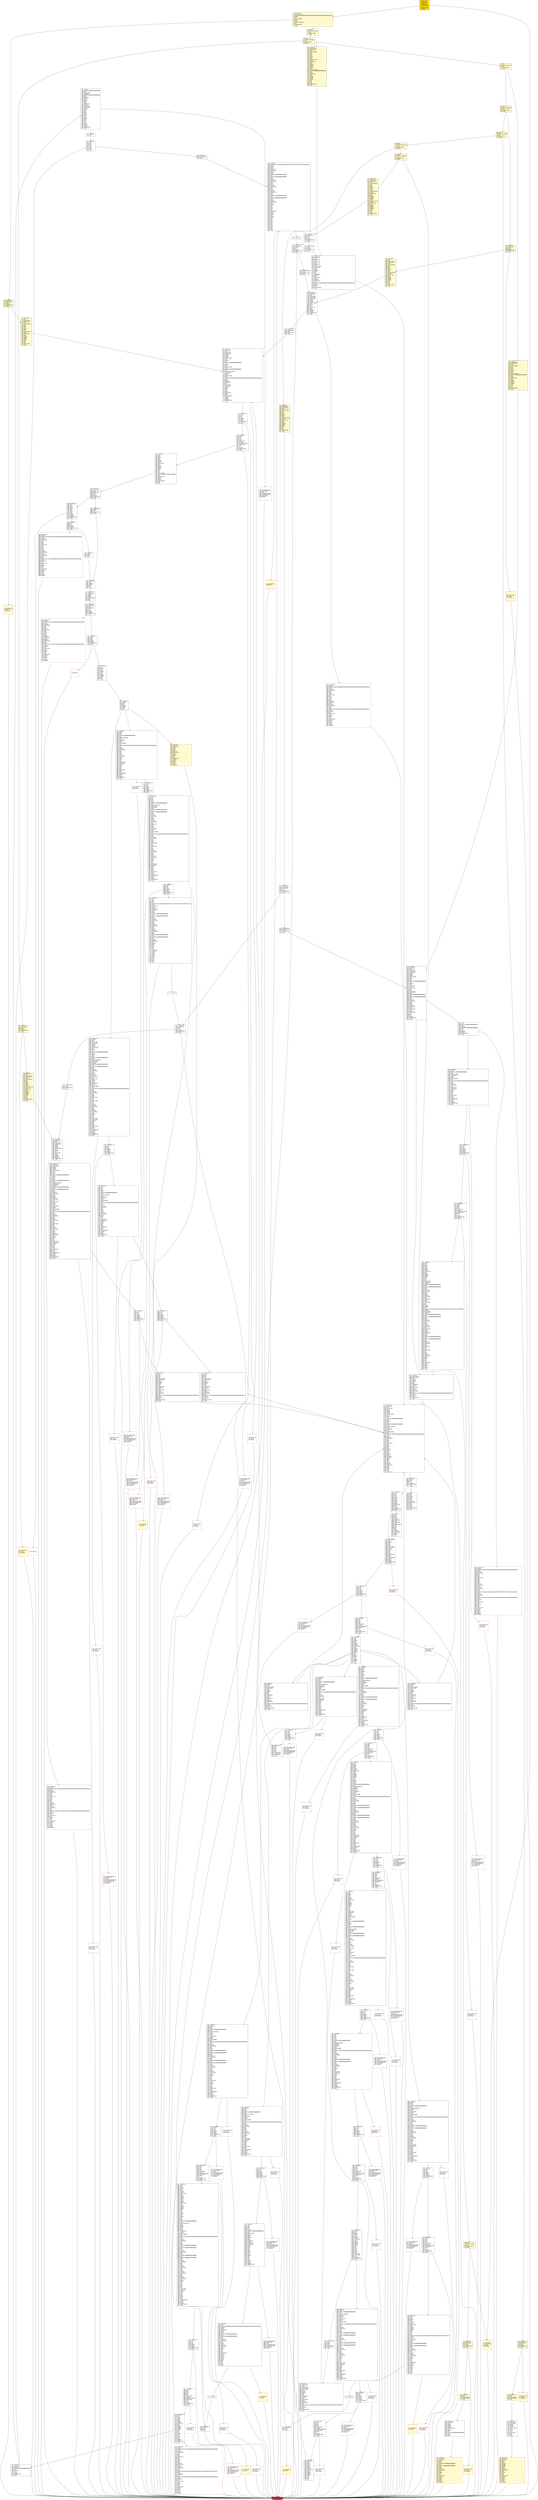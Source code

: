 digraph G {
bgcolor=transparent rankdir=UD;
node [shape=box style=filled color=black fillcolor=white fontname=arial fontcolor=black];
7317 [label="7317: CALLER\l7318: PUSH20 0xffffffffffffffffffffffffffffffffffffffff\l7339: AND\l7340: PUSH2 0x08fc\l7343: ADDRESS\l7344: PUSH20 0xffffffffffffffffffffffffffffffffffffffff\l7365: AND\l7366: BALANCE\l7367: SWAP1\l7368: DUP2\l7369: ISZERO\l7370: MUL\l7371: SWAP1\l7372: PUSH1 0x40\l7374: MLOAD\l7375: PUSH1 0x00\l7377: PUSH1 0x40\l7379: MLOAD\l7380: DUP1\l7381: DUP4\l7382: SUB\l7383: DUP2\l7384: DUP6\l7385: DUP9\l7386: DUP9\l7387: CALL\l7388: SWAP4\l7389: POP\l7390: POP\l7391: POP\l7392: POP\l7393: ISZERO\l7394: DUP1\l7395: ISZERO\l7396: PUSH2 0x1cf1\l7399: JUMPI\l" ];
431 [label="431: JUMPDEST\l432: CALLVALUE\l433: DUP1\l434: ISZERO\l435: PUSH2 0x01bb\l438: JUMPI\l" fillcolor=lemonchiffon ];
7137 [label="7137: PUSH1 0x40\l7139: MLOAD\l7140: PUSH32 0x08c379a000000000000000000000000000000000000000000000000000000000\l7173: DUP2\l7174: MSTORE\l7175: PUSH1 0x04\l7177: ADD\l7178: DUP1\l7179: DUP1\l7180: PUSH1 0x20\l7182: ADD\l7183: DUP3\l7184: DUP2\l7185: SUB\l7186: DUP3\l7187: MSTORE\l7188: PUSH1 0x29\l7190: DUP2\l7191: MSTORE\l7192: PUSH1 0x20\l7194: ADD\l7195: DUP1\l7196: PUSH32 0x455448206e6f742073756666696369656e7420746f20636f7665722074686520\l7229: DUP2\l7230: MSTORE\l7231: PUSH1 0x20\l7233: ADD\l7234: PUSH32 0x4d4b5220666565732e0000000000000000000000000000000000000000000000\l7267: DUP2\l7268: MSTORE\l7269: POP\l7270: PUSH1 0x40\l7272: ADD\l7273: SWAP2\l7274: POP\l7275: POP\l7276: PUSH1 0x40\l7278: MLOAD\l7279: DUP1\l7280: SWAP2\l7281: SUB\l7282: SWAP1\l7283: REVERT\l" shape=Msquare color=crimson ];
6409 [label="6409: JUMPDEST\l6410: POP\l6411: GAS\l6412: CALL\l6413: ISZERO\l6414: DUP1\l6415: ISZERO\l6416: PUSH2 0x191d\l6419: JUMPI\l" ];
510 [label="510: JUMPDEST\l511: PUSH2 0x0226\l514: PUSH1 0x04\l516: DUP1\l517: CALLDATASIZE\l518: SUB\l519: DUP2\l520: ADD\l521: SWAP1\l522: DUP1\l523: DUP1\l524: CALLDATALOAD\l525: SWAP1\l526: PUSH1 0x20\l528: ADD\l529: SWAP1\l530: SWAP3\l531: SWAP2\l532: SWAP1\l533: DUP1\l534: CALLDATALOAD\l535: SWAP1\l536: PUSH1 0x20\l538: ADD\l539: SWAP1\l540: SWAP3\l541: SWAP2\l542: SWAP1\l543: POP\l544: POP\l545: POP\l546: PUSH2 0x1684\l549: JUMP\l" fillcolor=lemonchiffon ];
1546 [label="1546: RETURNDATASIZE\l1547: PUSH1 0x00\l1549: DUP1\l1550: RETURNDATACOPY\l1551: RETURNDATASIZE\l1552: PUSH1 0x00\l1554: REVERT\l" shape=Msquare color=crimson ];
3775 [label="3775: JUMPDEST\l3776: POP\l3777: POP\l3778: POP\l3779: POP\l3780: PUSH1 0x40\l3782: MLOAD\l3783: RETURNDATASIZE\l3784: PUSH1 0x20\l3786: DUP2\l3787: LT\l3788: ISZERO\l3789: PUSH2 0x0ed5\l3792: JUMPI\l" ];
384 [label="384: JUMPDEST\l385: STOP\l" fillcolor=lemonchiffon shape=Msquare color=crimson ];
439 [label="439: PUSH1 0x00\l441: DUP1\l442: REVERT\l" fillcolor=lemonchiffon shape=Msquare color=crimson ];
5764 [label="5764: JUMPDEST\l5765: PUSH1 0x00\l5767: DUP3\l5768: GT\l5769: ISZERO\l5770: PUSH2 0x1698\l5773: JUMPI\l" ];
2928 [label="2928: JUMPDEST\l2929: POP\l2930: POP\l2931: POP\l2932: POP\l2933: PUSH2 0x0bb2\l2936: PUSH1 0x40\l2938: DUP1\l2939: MLOAD\l2940: SWAP1\l2941: DUP2\l2942: ADD\l2943: PUSH1 0x40\l2945: MSTORE\l2946: DUP1\l2947: PUSH1 0x03\l2949: DUP2\l2950: MSTORE\l2951: PUSH1 0x20\l2953: ADD\l2954: PUSH32 0x6461690000000000000000000000000000000000000000000000000000000000\l2987: DUP2\l2988: MSTORE\l2989: POP\l2990: PUSH2 0x180e\l2993: JUMP\l" ];
5733 [label="5733: PUSH2 0x166d\l5736: CALLER\l5737: PUSH2 0x0d03\l5740: JUMP\l" ];
6476 [label="6476: JUMPDEST\l6477: PUSH1 0x00\l6479: DUP1\l6480: PUSH1 0x00\l6482: PUSH2 0x198f\l6485: PUSH1 0x40\l6487: DUP1\l6488: MLOAD\l6489: SWAP1\l6490: DUP2\l6491: ADD\l6492: PUSH1 0x40\l6494: MSTORE\l6495: DUP1\l6496: PUSH1 0x0a\l6498: DUP2\l6499: MSTORE\l6500: PUSH1 0x20\l6502: ADD\l6503: PUSH32 0x496e7374614b7962657200000000000000000000000000000000000000000000\l6536: DUP2\l6537: MSTORE\l6538: POP\l6539: PUSH2 0x180e\l6542: JUMP\l" ];
4248 [label="4248: JUMPDEST\l4249: POP\l4250: POP\l4251: POP\l4252: POP\l4253: POP\l4254: PUSH2 0x10a6\l4257: CALLVALUE\l4258: PUSH2 0x027f\l4261: JUMP\l" ];
13 [label="13: PUSH1 0x00\l15: CALLDATALOAD\l16: PUSH29 0x0100000000000000000000000000000000000000000000000000000000\l46: SWAP1\l47: DIV\l48: PUSH4 0xffffffff\l53: AND\l54: DUP1\l55: PUSH4 0x1cabe3ef\l60: EQ\l61: PUSH2 0x009e\l64: JUMPI\l" fillcolor=lemonchiffon ];
2366 [label="2366: JUMPDEST\l2367: PUSH32 0xcc6878355865ed21824b44591ff4007019184a8a745b0740f85423266f9a837e\l2400: DUP10\l2401: DUP12\l2402: DUP4\l2403: CALLER\l2404: PUSH1 0x40\l2406: MLOAD\l2407: DUP1\l2408: DUP6\l2409: PUSH20 0xffffffffffffffffffffffffffffffffffffffff\l2430: AND\l2431: PUSH20 0xffffffffffffffffffffffffffffffffffffffff\l2452: AND\l2453: DUP2\l2454: MSTORE\l2455: PUSH1 0x20\l2457: ADD\l2458: DUP5\l2459: DUP2\l2460: MSTORE\l2461: PUSH1 0x20\l2463: ADD\l2464: DUP4\l2465: DUP2\l2466: MSTORE\l2467: PUSH1 0x20\l2469: ADD\l2470: DUP3\l2471: PUSH20 0xffffffffffffffffffffffffffffffffffffffff\l2492: AND\l2493: PUSH20 0xffffffffffffffffffffffffffffffffffffffff\l2514: AND\l2515: DUP2\l2516: MSTORE\l2517: PUSH1 0x20\l2519: ADD\l2520: SWAP5\l2521: POP\l2522: POP\l2523: POP\l2524: POP\l2525: POP\l2526: PUSH1 0x40\l2528: MLOAD\l2529: DUP1\l2530: SWAP2\l2531: SUB\l2532: SWAP1\l2533: LOG1\l2534: POP\l2535: POP\l2536: POP\l2537: POP\l2538: POP\l2539: POP\l2540: POP\l2541: POP\l2542: POP\l2543: POP\l2544: JUMP\l" ];
968 [label="968: JUMPDEST\l969: SWAP8\l970: POP\l971: PUSH2 0x0408\l974: PUSH1 0x40\l976: DUP1\l977: MLOAD\l978: SWAP1\l979: DUP2\l980: ADD\l981: PUSH1 0x40\l983: MSTORE\l984: DUP1\l985: PUSH1 0x03\l987: DUP2\l988: MSTORE\l989: PUSH1 0x20\l991: ADD\l992: PUSH32 0x6d6b720000000000000000000000000000000000000000000000000000000000\l1025: DUP2\l1026: MSTORE\l1027: POP\l1028: PUSH2 0x180e\l1031: JUMP\l" ];
386 [label="386: JUMPDEST\l387: CALLVALUE\l388: DUP1\l389: ISZERO\l390: PUSH2 0x018e\l393: JUMPI\l" fillcolor=lemonchiffon ];
394 [label="394: PUSH1 0x00\l396: DUP1\l397: REVERT\l" fillcolor=lemonchiffon shape=Msquare color=crimson ];
2090 [label="2090: JUMPDEST\l2091: DUP4\l2092: PUSH20 0xffffffffffffffffffffffffffffffffffffffff\l2113: AND\l2114: PUSH4 0x23b872dd\l2119: CALLER\l2120: ADDRESS\l2121: DUP5\l2122: PUSH1 0x40\l2124: MLOAD\l2125: DUP5\l2126: PUSH4 0xffffffff\l2131: AND\l2132: PUSH29 0x0100000000000000000000000000000000000000000000000000000000\l2162: MUL\l2163: DUP2\l2164: MSTORE\l2165: PUSH1 0x04\l2167: ADD\l2168: DUP1\l2169: DUP5\l2170: PUSH20 0xffffffffffffffffffffffffffffffffffffffff\l2191: AND\l2192: PUSH20 0xffffffffffffffffffffffffffffffffffffffff\l2213: AND\l2214: DUP2\l2215: MSTORE\l2216: PUSH1 0x20\l2218: ADD\l2219: DUP4\l2220: PUSH20 0xffffffffffffffffffffffffffffffffffffffff\l2241: AND\l2242: PUSH20 0xffffffffffffffffffffffffffffffffffffffff\l2263: AND\l2264: DUP2\l2265: MSTORE\l2266: PUSH1 0x20\l2268: ADD\l2269: DUP3\l2270: DUP2\l2271: MSTORE\l2272: PUSH1 0x20\l2274: ADD\l2275: SWAP4\l2276: POP\l2277: POP\l2278: POP\l2279: POP\l2280: PUSH1 0x20\l2282: PUSH1 0x40\l2284: MLOAD\l2285: DUP1\l2286: DUP4\l2287: SUB\l2288: DUP2\l2289: PUSH1 0x00\l2291: DUP8\l2292: DUP1\l2293: EXTCODESIZE\l2294: ISZERO\l2295: DUP1\l2296: ISZERO\l2297: PUSH2 0x0901\l2300: JUMPI\l" ];
6145 [label="6145: JUMPDEST\l6146: DIV\l6147: SWAP1\l6148: POP\l6149: DUP1\l6150: SWAP2\l6151: POP\l6152: POP\l6153: SWAP3\l6154: SWAP2\l6155: POP\l6156: POP\l6157: JUMP\l" ];
5173 [label="5173: RETURNDATASIZE\l5174: PUSH1 0x00\l5176: DUP1\l5177: RETURNDATACOPY\l5178: RETURNDATASIZE\l5179: PUSH1 0x00\l5181: REVERT\l" shape=Msquare color=crimson ];
1577 [label="1577: JUMPDEST\l1578: DUP2\l1579: ADD\l1580: SWAP1\l1581: DUP1\l1582: DUP1\l1583: MLOAD\l1584: SWAP1\l1585: PUSH1 0x20\l1587: ADD\l1588: SWAP1\l1589: SWAP3\l1590: SWAP2\l1591: SWAP1\l1592: POP\l1593: POP\l1594: POP\l1595: POP\l1596: PUSH1 0x02\l1598: PUSH1 0x00\l1600: SWAP1\l1601: SLOAD\l1602: SWAP1\l1603: PUSH2 0x0100\l1606: EXP\l1607: SWAP1\l1608: DIV\l1609: PUSH20 0xffffffffffffffffffffffffffffffffffffffff\l1630: AND\l1631: SWAP2\l1632: POP\l1633: DUP2\l1634: PUSH20 0xffffffffffffffffffffffffffffffffffffffff\l1655: AND\l1656: PUSH4 0x73b38101\l1661: PUSH1 0x03\l1663: PUSH1 0x00\l1665: DUP13\l1666: PUSH20 0xffffffffffffffffffffffffffffffffffffffff\l1687: AND\l1688: PUSH20 0xffffffffffffffffffffffffffffffffffffffff\l1709: AND\l1710: DUP2\l1711: MSTORE\l1712: PUSH1 0x20\l1714: ADD\l1715: SWAP1\l1716: DUP2\l1717: MSTORE\l1718: PUSH1 0x20\l1720: ADD\l1721: PUSH1 0x00\l1723: SHA3\l1724: SLOAD\l1725: DUP13\l1726: PUSH1 0x40\l1728: MLOAD\l1729: DUP4\l1730: PUSH4 0xffffffff\l1735: AND\l1736: PUSH29 0x0100000000000000000000000000000000000000000000000000000000\l1766: MUL\l1767: DUP2\l1768: MSTORE\l1769: PUSH1 0x04\l1771: ADD\l1772: DUP1\l1773: DUP4\l1774: PUSH1 0x00\l1776: NOT\l1777: AND\l1778: PUSH1 0x00\l1780: NOT\l1781: AND\l1782: DUP2\l1783: MSTORE\l1784: PUSH1 0x20\l1786: ADD\l1787: DUP3\l1788: DUP2\l1789: MSTORE\l1790: PUSH1 0x20\l1792: ADD\l1793: SWAP3\l1794: POP\l1795: POP\l1796: POP\l1797: PUSH1 0x00\l1799: PUSH1 0x40\l1801: MLOAD\l1802: DUP1\l1803: DUP4\l1804: SUB\l1805: DUP2\l1806: PUSH1 0x00\l1808: DUP8\l1809: DUP1\l1810: EXTCODESIZE\l1811: ISZERO\l1812: DUP1\l1813: ISZERO\l1814: PUSH2 0x071e\l1817: JUMPI\l" ];
443 [label="443: JUMPDEST\l444: POP\l445: PUSH2 0x01c4\l448: PUSH2 0x1648\l451: JUMP\l" fillcolor=lemonchiffon ];
564 [label="564: JUMPDEST\l565: POP\l566: PUSH2 0x023d\l569: PUSH2 0x16af\l572: JUMP\l" fillcolor=lemonchiffon ];
7061 [label="7061: PUSH1 0x00\l7063: DUP1\l7064: REVERT\l" shape=Msquare color=crimson ];
6451 [label="6451: JUMPDEST\l6452: DUP2\l6453: ADD\l6454: SWAP1\l6455: DUP1\l6456: DUP1\l6457: MLOAD\l6458: SWAP1\l6459: PUSH1 0x20\l6461: ADD\l6462: SWAP1\l6463: SWAP3\l6464: SWAP2\l6465: SWAP1\l6466: POP\l6467: POP\l6468: POP\l6469: SWAP2\l6470: POP\l6471: POP\l6472: SWAP2\l6473: SWAP1\l6474: POP\l6475: JUMP\l" ];
429 [label="429: JUMPDEST\l430: STOP\l" fillcolor=lemonchiffon shape=Msquare color=crimson ];
6333 [label="6333: JUMPDEST\l6334: POP\l6335: POP\l6336: POP\l6337: POP\l6338: SWAP1\l6339: POP\l6340: SWAP1\l6341: DUP2\l6342: ADD\l6343: SWAP1\l6344: PUSH1 0x1f\l6346: AND\l6347: DUP1\l6348: ISZERO\l6349: PUSH2 0x18ea\l6352: JUMPI\l" ];
5881 [label="5881: INVALID\l" shape=Msquare color=crimson ];
4585 [label="4585: PUSH1 0x00\l4587: DUP1\l4588: REVERT\l" shape=Msquare color=crimson ];
2074 [label="2074: PUSH2 0x0825\l2077: DUP7\l2078: DUP9\l2079: DUP4\l2080: CALLVALUE\l2081: PUSH2 0x194c\l2084: JUMP\l" ];
131 [label="131: DUP1\l132: PUSH4 0xd8aed145\l137: EQ\l138: PUSH2 0x01fe\l141: JUMPI\l" fillcolor=lemonchiffon ];
5760 [label="5760: JUMPDEST\l" ];
2545 [label="2545: JUMPDEST\l2546: PUSH1 0x00\l2548: DUP1\l2549: PUSH1 0x04\l2551: PUSH1 0x00\l2553: SWAP1\l2554: SLOAD\l2555: SWAP1\l2556: PUSH2 0x0100\l2559: EXP\l2560: SWAP1\l2561: DIV\l2562: PUSH1 0xff\l2564: AND\l2565: ISZERO\l2566: ISZERO\l2567: ISZERO\l2568: PUSH2 0x0a79\l2571: JUMPI\l" ];
2347 [label="2347: JUMPDEST\l2348: DUP2\l2349: ADD\l2350: SWAP1\l2351: DUP1\l2352: DUP1\l2353: MLOAD\l2354: SWAP1\l2355: PUSH1 0x20\l2357: ADD\l2358: SWAP1\l2359: SWAP3\l2360: SWAP2\l2361: SWAP1\l2362: POP\l2363: POP\l2364: POP\l2365: POP\l" ];
6004 [label="6004: JUMPDEST\l6005: POP\l6006: SWAP3\l6007: SWAP2\l6008: POP\l6009: POP\l6010: JUMP\l" ];
2039 [label="2039: PUSH1 0x00\l2041: DUP1\l2042: REVERT\l" shape=Msquare color=crimson ];
6306 [label="6306: JUMPDEST\l6307: DUP4\l6308: DUP2\l6309: LT\l6310: ISZERO\l6311: PUSH2 0x18bd\l6314: JUMPI\l" ];
87 [label="87: DUP1\l88: PUSH4 0x84a73e53\l93: EQ\l94: PUSH2 0x014c\l97: JUMPI\l" fillcolor=lemonchiffon ];
1531 [label="1531: PUSH1 0x00\l1533: DUP1\l1534: REVERT\l" shape=Msquare color=crimson ];
5783 [label="5783: JUMPDEST\l" ];
7104 [label="7104: PUSH1 0x00\l7106: DUP1\l7107: REVERT\l" shape=Msquare color=crimson ];
5802 [label="5802: JUMPDEST\l" ];
508 [label="508: JUMPDEST\l509: STOP\l" fillcolor=lemonchiffon shape=Msquare color=crimson ];
6770 [label="6770: RETURNDATASIZE\l6771: PUSH1 0x00\l6773: DUP1\l6774: RETURNDATACOPY\l6775: RETURNDATASIZE\l6776: PUSH1 0x00\l6778: REVERT\l" shape=Msquare color=crimson ];
639 [label="639: JUMPDEST\l640: PUSH1 0x00\l642: DUP1\l643: PUSH1 0x02\l645: PUSH1 0x00\l647: SWAP1\l648: SLOAD\l649: SWAP1\l650: PUSH2 0x0100\l653: EXP\l654: SWAP1\l655: DIV\l656: PUSH20 0xffffffffffffffffffffffffffffffffffffffff\l677: AND\l678: SWAP1\l679: POP\l680: PUSH2 0x0376\l683: DUP2\l684: PUSH20 0xffffffffffffffffffffffffffffffffffffffff\l705: AND\l706: PUSH4 0x7ec9c3b8\l711: PUSH1 0x40\l713: MLOAD\l714: DUP2\l715: PUSH4 0xffffffff\l720: AND\l721: PUSH29 0x0100000000000000000000000000000000000000000000000000000000\l751: MUL\l752: DUP2\l753: MSTORE\l754: PUSH1 0x04\l756: ADD\l757: PUSH1 0x20\l759: PUSH1 0x40\l761: MLOAD\l762: DUP1\l763: DUP4\l764: SUB\l765: DUP2\l766: PUSH1 0x00\l768: DUP8\l769: DUP1\l770: EXTCODESIZE\l771: ISZERO\l772: DUP1\l773: ISZERO\l774: PUSH2 0x030e\l777: JUMPI\l" ];
1997 [label="1997: PUSH1 0x00\l1999: DUP1\l2000: REVERT\l" shape=Msquare color=crimson ];
4924 [label="4924: JUMPDEST\l4925: PUSH2 0x1345\l4928: DUP5\l4929: PUSH2 0x027f\l4932: JUMP\l" ];
4609 [label="4609: JUMPDEST\l4610: POP\l4611: POP\l4612: POP\l4613: POP\l4614: PUSH32 0xae07a3d5c5e33182092cb26d77cc02764342b0772a21260cff9dfdf47e1dad19\l4647: DUP5\l4648: CALLVALUE\l4649: DUP4\l4650: CALLER\l4651: PUSH1 0x40\l4653: MLOAD\l4654: DUP1\l4655: DUP6\l4656: PUSH20 0xffffffffffffffffffffffffffffffffffffffff\l4677: AND\l4678: PUSH20 0xffffffffffffffffffffffffffffffffffffffff\l4699: AND\l4700: DUP2\l4701: MSTORE\l4702: PUSH1 0x20\l4704: ADD\l4705: DUP5\l4706: DUP2\l4707: MSTORE\l4708: PUSH1 0x20\l4710: ADD\l4711: DUP4\l4712: DUP2\l4713: MSTORE\l4714: PUSH1 0x20\l4716: ADD\l4717: DUP3\l4718: PUSH20 0xffffffffffffffffffffffffffffffffffffffff\l4739: AND\l4740: PUSH20 0xffffffffffffffffffffffffffffffffffffffff\l4761: AND\l4762: DUP2\l4763: MSTORE\l4764: PUSH1 0x20\l4766: ADD\l4767: SWAP5\l4768: POP\l4769: POP\l4770: POP\l4771: POP\l4772: POP\l4773: PUSH1 0x40\l4775: MLOAD\l4776: DUP1\l4777: SWAP2\l4778: SUB\l4779: SWAP1\l4780: LOG1\l4781: POP\l4782: POP\l4783: POP\l4784: POP\l4785: JUMP\l" ];
5162 [label="5162: JUMPDEST\l5163: POP\l5164: GAS\l5165: CALL\l5166: ISZERO\l5167: DUP1\l5168: ISZERO\l5169: PUSH2 0x143e\l5172: JUMPI\l" ];
3170 [label="3170: RETURNDATASIZE\l3171: PUSH1 0x00\l3173: DUP1\l3174: RETURNDATACOPY\l3175: RETURNDATASIZE\l3176: PUSH1 0x00\l3178: REVERT\l" shape=Msquare color=crimson ];
4262 [label="4262: JUMPDEST\l4263: SWAP1\l4264: POP\l4265: DUP3\l4266: PUSH20 0xffffffffffffffffffffffffffffffffffffffff\l4287: AND\l4288: PUSH4 0x049878f3\l4293: DUP3\l4294: PUSH1 0x40\l4296: MLOAD\l4297: DUP3\l4298: PUSH4 0xffffffff\l4303: AND\l4304: PUSH29 0x0100000000000000000000000000000000000000000000000000000000\l4334: MUL\l4335: DUP2\l4336: MSTORE\l4337: PUSH1 0x04\l4339: ADD\l4340: DUP1\l4341: DUP3\l4342: DUP2\l4343: MSTORE\l4344: PUSH1 0x20\l4346: ADD\l4347: SWAP2\l4348: POP\l4349: POP\l4350: PUSH1 0x00\l4352: PUSH1 0x40\l4354: MLOAD\l4355: DUP1\l4356: DUP4\l4357: SUB\l4358: DUP2\l4359: PUSH1 0x00\l4361: DUP8\l4362: DUP1\l4363: EXTCODESIZE\l4364: ISZERO\l4365: DUP1\l4366: ISZERO\l4367: PUSH2 0x1117\l4370: JUMPI\l" ];
802 [label="802: JUMPDEST\l803: POP\l804: POP\l805: POP\l806: POP\l807: PUSH1 0x40\l809: MLOAD\l810: RETURNDATASIZE\l811: PUSH1 0x20\l813: DUP2\l814: LT\l815: ISZERO\l816: PUSH2 0x0338\l819: JUMPI\l" ];
2681 [label="2681: JUMPDEST\l2682: PUSH1 0x02\l2684: PUSH1 0x00\l2686: SWAP1\l2687: SLOAD\l2688: SWAP1\l2689: PUSH2 0x0100\l2692: EXP\l2693: SWAP1\l2694: DIV\l2695: PUSH20 0xffffffffffffffffffffffffffffffffffffffff\l2716: AND\l2717: SWAP2\l2718: POP\l2719: DUP2\l2720: PUSH20 0xffffffffffffffffffffffffffffffffffffffff\l2741: AND\l2742: PUSH4 0x440f19ba\l2747: PUSH1 0x03\l2749: PUSH1 0x00\l2751: CALLER\l2752: PUSH20 0xffffffffffffffffffffffffffffffffffffffff\l2773: AND\l2774: PUSH20 0xffffffffffffffffffffffffffffffffffffffff\l2795: AND\l2796: DUP2\l2797: MSTORE\l2798: PUSH1 0x20\l2800: ADD\l2801: SWAP1\l2802: DUP2\l2803: MSTORE\l2804: PUSH1 0x20\l2806: ADD\l2807: PUSH1 0x00\l2809: SHA3\l2810: SLOAD\l2811: DUP6\l2812: PUSH1 0x40\l2814: MLOAD\l2815: DUP4\l2816: PUSH4 0xffffffff\l2821: AND\l2822: PUSH29 0x0100000000000000000000000000000000000000000000000000000000\l2852: MUL\l2853: DUP2\l2854: MSTORE\l2855: PUSH1 0x04\l2857: ADD\l2858: DUP1\l2859: DUP4\l2860: PUSH1 0x00\l2862: NOT\l2863: AND\l2864: PUSH1 0x00\l2866: NOT\l2867: AND\l2868: DUP2\l2869: MSTORE\l2870: PUSH1 0x20\l2872: ADD\l2873: DUP3\l2874: DUP2\l2875: MSTORE\l2876: PUSH1 0x20\l2878: ADD\l2879: SWAP3\l2880: POP\l2881: POP\l2882: POP\l2883: PUSH1 0x00\l2885: PUSH1 0x40\l2887: MLOAD\l2888: DUP1\l2889: DUP4\l2890: SUB\l2891: DUP2\l2892: PUSH1 0x00\l2894: DUP8\l2895: DUP1\l2896: EXTCODESIZE\l2897: ISZERO\l2898: DUP1\l2899: ISZERO\l2900: PUSH2 0x0b5c\l2903: JUMPI\l" ];
1842 [label="1842: JUMPDEST\l1843: POP\l1844: POP\l1845: POP\l1846: POP\l1847: DUP4\l1848: PUSH20 0xffffffffffffffffffffffffffffffffffffffff\l1869: AND\l1870: PUSH4 0x70a08231\l1875: ADDRESS\l1876: PUSH1 0x40\l1878: MLOAD\l1879: DUP3\l1880: PUSH4 0xffffffff\l1885: AND\l1886: PUSH29 0x0100000000000000000000000000000000000000000000000000000000\l1916: MUL\l1917: DUP2\l1918: MSTORE\l1919: PUSH1 0x04\l1921: ADD\l1922: DUP1\l1923: DUP3\l1924: PUSH20 0xffffffffffffffffffffffffffffffffffffffff\l1945: AND\l1946: PUSH20 0xffffffffffffffffffffffffffffffffffffffff\l1967: AND\l1968: DUP2\l1969: MSTORE\l1970: PUSH1 0x20\l1972: ADD\l1973: SWAP2\l1974: POP\l1975: POP\l1976: PUSH1 0x20\l1978: PUSH1 0x40\l1980: MLOAD\l1981: DUP1\l1982: DUP4\l1983: SUB\l1984: DUP2\l1985: PUSH1 0x00\l1987: DUP8\l1988: DUP1\l1989: EXTCODESIZE\l1990: ISZERO\l1991: DUP1\l1992: ISZERO\l1993: PUSH2 0x07d1\l1996: JUMPI\l" ];
76 [label="76: DUP1\l77: PUSH4 0x67389bc0\l82: EQ\l83: PUSH2 0x011f\l86: JUMPI\l" fillcolor=lemonchiffon ];
295 [label="295: PUSH1 0x00\l297: DUP1\l298: REVERT\l" fillcolor=lemonchiffon shape=Msquare color=crimson ];
2343 [label="2343: PUSH1 0x00\l2345: DUP1\l2346: REVERT\l" shape=Msquare color=crimson ];
299 [label="299: JUMPDEST\l300: POP\l301: PUSH2 0x014a\l304: PUSH1 0x04\l306: DUP1\l307: CALLDATASIZE\l308: SUB\l309: DUP2\l310: ADD\l311: SWAP1\l312: DUP1\l313: DUP1\l314: CALLDATALOAD\l315: SWAP1\l316: PUSH1 0x20\l318: ADD\l319: SWAP1\l320: SWAP3\l321: SWAP2\l322: SWAP1\l323: POP\l324: POP\l325: POP\l326: PUSH2 0x09f1\l329: JUMP\l" fillcolor=lemonchiffon ];
285 [label="285: JUMPDEST\l286: STOP\l" fillcolor=lemonchiffon shape=Msquare color=crimson ];
1279 [label="1279: JUMPDEST\l1280: POP\l1281: POP\l1282: POP\l1283: POP\l1284: PUSH1 0x40\l1286: MLOAD\l1287: RETURNDATASIZE\l1288: PUSH1 0x20\l1290: DUP2\l1291: LT\l1292: ISZERO\l1293: PUSH2 0x0515\l1296: JUMPI\l" ];
6447 [label="6447: PUSH1 0x00\l6449: DUP1\l6450: REVERT\l" shape=Msquare color=crimson ];
6801 [label="6801: JUMPDEST\l6802: DUP2\l6803: ADD\l6804: SWAP1\l6805: DUP1\l6806: DUP1\l6807: MLOAD\l6808: SWAP1\l6809: PUSH1 0x20\l6811: ADD\l6812: SWAP1\l6813: SWAP3\l6814: SWAP2\l6815: SWAP1\l6816: DUP1\l6817: MLOAD\l6818: SWAP1\l6819: PUSH1 0x20\l6821: ADD\l6822: SWAP1\l6823: SWAP3\l6824: SWAP2\l6825: SWAP1\l6826: POP\l6827: POP\l6828: POP\l6829: SWAP1\l6830: POP\l6831: DUP1\l6832: SWAP3\l6833: POP\l6834: POP\l6835: DUP3\l6836: PUSH20 0xffffffffffffffffffffffffffffffffffffffff\l6857: AND\l6858: PUSH4 0x3e23ee7e\l6863: DUP6\l6864: DUP10\l6865: DUP10\l6866: DUP9\l6867: DUP8\l6868: DUP12\l6869: PUSH1 0x40\l6871: MLOAD\l6872: DUP8\l6873: PUSH4 0xffffffff\l6878: AND\l6879: PUSH29 0x0100000000000000000000000000000000000000000000000000000000\l6909: MUL\l6910: DUP2\l6911: MSTORE\l6912: PUSH1 0x04\l6914: ADD\l6915: DUP1\l6916: DUP7\l6917: PUSH20 0xffffffffffffffffffffffffffffffffffffffff\l6938: AND\l6939: PUSH20 0xffffffffffffffffffffffffffffffffffffffff\l6960: AND\l6961: DUP2\l6962: MSTORE\l6963: PUSH1 0x20\l6965: ADD\l6966: DUP6\l6967: PUSH20 0xffffffffffffffffffffffffffffffffffffffff\l6988: AND\l6989: PUSH20 0xffffffffffffffffffffffffffffffffffffffff\l7010: AND\l7011: DUP2\l7012: MSTORE\l7013: PUSH1 0x20\l7015: ADD\l7016: DUP5\l7017: DUP2\l7018: MSTORE\l7019: PUSH1 0x20\l7021: ADD\l7022: DUP4\l7023: DUP2\l7024: MSTORE\l7025: PUSH1 0x20\l7027: ADD\l7028: DUP3\l7029: DUP2\l7030: MSTORE\l7031: PUSH1 0x20\l7033: ADD\l7034: SWAP6\l7035: POP\l7036: POP\l7037: POP\l7038: POP\l7039: POP\l7040: POP\l7041: PUSH1 0x20\l7043: PUSH1 0x40\l7045: MLOAD\l7046: DUP1\l7047: DUP4\l7048: SUB\l7049: DUP2\l7050: DUP6\l7051: DUP9\l7052: DUP1\l7053: EXTCODESIZE\l7054: ISZERO\l7055: DUP1\l7056: ISZERO\l7057: PUSH2 0x1b99\l7060: JUMPI\l" ];
5704 [label="5704: JUMPDEST\l5705: PUSH1 0x04\l5707: PUSH1 0x00\l5709: SWAP1\l5710: SLOAD\l5711: SWAP1\l5712: PUSH2 0x0100\l5715: EXP\l5716: SWAP1\l5717: DIV\l5718: PUSH1 0xff\l5720: AND\l5721: DUP2\l5722: JUMP\l" ];
4239 [label="4239: RETURNDATASIZE\l4240: PUSH1 0x00\l4242: DUP1\l4243: RETURNDATACOPY\l4244: RETURNDATASIZE\l4245: PUSH1 0x00\l4247: REVERT\l" shape=Msquare color=crimson ];
7284 [label="7284: JUMPDEST\l7285: PUSH1 0x00\l7287: ADDRESS\l7288: PUSH20 0xffffffffffffffffffffffffffffffffffffffff\l7309: AND\l7310: BALANCE\l7311: GT\l7312: ISZERO\l7313: PUSH2 0x1cf3\l7316: JUMPI\l" ];
820 [label="820: PUSH1 0x00\l822: DUP1\l823: REVERT\l" shape=Msquare color=crimson ];
158 [label="158: JUMPDEST\l159: CALLVALUE\l160: DUP1\l161: ISZERO\l162: PUSH2 0x00aa\l165: JUMPI\l" fillcolor=lemonchiffon ];
153 [label="153: JUMPDEST\l154: PUSH1 0x00\l156: DUP1\l157: REVERT\l" fillcolor=lemonchiffon shape=Msquare color=crimson ];
3159 [label="3159: JUMPDEST\l3160: POP\l3161: GAS\l3162: CALL\l3163: ISZERO\l3164: DUP1\l3165: ISZERO\l3166: PUSH2 0x0c6b\l3169: JUMPI\l" ];
5741 [label="5741: JUMPDEST\l" ];
5742 [label="5742: JUMPDEST\l5743: PUSH1 0x00\l5745: DUP2\l5746: GT\l5747: ISZERO\l5748: PUSH2 0x1681\l5751: JUMPI\l" ];
4126 [label="4126: JUMPDEST\l4127: SWAP2\l4128: POP\l4129: DUP2\l4130: PUSH20 0xffffffffffffffffffffffffffffffffffffffff\l4151: AND\l4152: PUSH4 0xd0e30db0\l4157: CALLVALUE\l4158: PUSH1 0x40\l4160: MLOAD\l4161: DUP3\l4162: PUSH4 0xffffffff\l4167: AND\l4168: PUSH29 0x0100000000000000000000000000000000000000000000000000000000\l4198: MUL\l4199: DUP2\l4200: MSTORE\l4201: PUSH1 0x04\l4203: ADD\l4204: PUSH1 0x00\l4206: PUSH1 0x40\l4208: MLOAD\l4209: DUP1\l4210: DUP4\l4211: SUB\l4212: DUP2\l4213: DUP6\l4214: DUP9\l4215: DUP1\l4216: EXTCODESIZE\l4217: ISZERO\l4218: DUP1\l4219: ISZERO\l4220: PUSH2 0x1084\l4223: JUMPI\l" ];
6405 [label="6405: PUSH1 0x00\l6407: DUP1\l6408: REVERT\l" shape=Msquare color=crimson ];
5308 [label="5308: RETURNDATASIZE\l5309: PUSH1 0x00\l5311: DUP1\l5312: RETURNDATACOPY\l5313: RETURNDATASIZE\l5314: PUSH1 0x00\l5316: REVERT\l" shape=Msquare color=crimson ];
4933 [label="4933: JUMPDEST\l4934: SWAP3\l4935: POP\l4936: PUSH1 0x02\l4938: PUSH1 0x00\l4940: SWAP1\l4941: SLOAD\l4942: SWAP1\l4943: PUSH2 0x0100\l4946: EXP\l4947: SWAP1\l4948: DIV\l4949: PUSH20 0xffffffffffffffffffffffffffffffffffffffff\l4970: AND\l4971: SWAP2\l4972: POP\l4973: DUP2\l4974: PUSH20 0xffffffffffffffffffffffffffffffffffffffff\l4995: AND\l4996: PUSH4 0xa5cd184e\l5001: PUSH1 0x03\l5003: PUSH1 0x00\l5005: CALLER\l5006: PUSH20 0xffffffffffffffffffffffffffffffffffffffff\l5027: AND\l5028: PUSH20 0xffffffffffffffffffffffffffffffffffffffff\l5049: AND\l5050: DUP2\l5051: MSTORE\l5052: PUSH1 0x20\l5054: ADD\l5055: SWAP1\l5056: DUP2\l5057: MSTORE\l5058: PUSH1 0x20\l5060: ADD\l5061: PUSH1 0x00\l5063: SHA3\l5064: SLOAD\l5065: DUP6\l5066: PUSH1 0x40\l5068: MLOAD\l5069: DUP4\l5070: PUSH4 0xffffffff\l5075: AND\l5076: PUSH29 0x0100000000000000000000000000000000000000000000000000000000\l5106: MUL\l5107: DUP2\l5108: MSTORE\l5109: PUSH1 0x04\l5111: ADD\l5112: DUP1\l5113: DUP4\l5114: PUSH1 0x00\l5116: NOT\l5117: AND\l5118: PUSH1 0x00\l5120: NOT\l5121: AND\l5122: DUP2\l5123: MSTORE\l5124: PUSH1 0x20\l5126: ADD\l5127: DUP3\l5128: DUP2\l5129: MSTORE\l5130: PUSH1 0x20\l5132: ADD\l5133: SWAP3\l5134: POP\l5135: POP\l5136: POP\l5137: PUSH1 0x00\l5139: PUSH1 0x40\l5141: MLOAD\l5142: DUP1\l5143: DUP4\l5144: SUB\l5145: DUP2\l5146: PUSH1 0x00\l5148: DUP8\l5149: DUP1\l5150: EXTCODESIZE\l5151: ISZERO\l5152: DUP1\l5153: ISZERO\l5154: PUSH2 0x142a\l5157: JUMPI\l" ];
778 [label="778: PUSH1 0x00\l780: DUP1\l781: REVERT\l" shape=Msquare color=crimson ];
3766 [label="3766: RETURNDATASIZE\l3767: PUSH1 0x00\l3769: DUP1\l3770: RETURNDATACOPY\l3771: RETURNDATASIZE\l3772: PUSH1 0x00\l3774: REVERT\l" shape=Msquare color=crimson ];
3655 [label="3655: JUMPDEST\l3656: DUP3\l3657: PUSH20 0xffffffffffffffffffffffffffffffffffffffff\l3678: AND\l3679: PUSH4 0xfcfff16f\l3684: PUSH1 0x40\l3686: MLOAD\l3687: DUP2\l3688: PUSH4 0xffffffff\l3693: AND\l3694: PUSH29 0x0100000000000000000000000000000000000000000000000000000000\l3724: MUL\l3725: DUP2\l3726: MSTORE\l3727: PUSH1 0x04\l3729: ADD\l3730: PUSH1 0x20\l3732: PUSH1 0x40\l3734: MLOAD\l3735: DUP1\l3736: DUP4\l3737: SUB\l3738: DUP2\l3739: PUSH1 0x00\l3741: DUP8\l3742: DUP1\l3743: EXTCODESIZE\l3744: ISZERO\l3745: DUP1\l3746: ISZERO\l3747: PUSH2 0x0eab\l3750: JUMPI\l" ];
1297 [label="1297: PUSH1 0x00\l1299: DUP1\l1300: REVERT\l" shape=Msquare color=crimson ];
4371 [label="4371: PUSH1 0x00\l4373: DUP1\l4374: REVERT\l" shape=Msquare color=crimson ];
5865 [label="5865: JUMPDEST\l5866: DUP3\l5867: DUP5\l5868: MUL\l5869: SWAP1\l5870: POP\l5871: DUP3\l5872: DUP5\l5873: DUP3\l5874: DUP2\l5875: ISZERO\l5876: ISZERO\l5877: PUSH2 0x16fa\l5880: JUMPI\l" ];
1818 [label="1818: PUSH1 0x00\l1820: DUP1\l1821: REVERT\l" shape=Msquare color=crimson ];
5794 [label="5794: PUSH2 0x16aa\l5797: DUP2\l5798: PUSH2 0x12b2\l5801: JUMP\l" ];
2085 [label="2085: JUMPDEST\l2086: PUSH2 0x093e\l2089: JUMP\l" ];
6144 [label="6144: INVALID\l" shape=Msquare color=crimson ];
7409 [label="7409: JUMPDEST\l7410: POP\l" ];
3455 [label="3455: DUP4\l3456: PUSH20 0xffffffffffffffffffffffffffffffffffffffff\l3477: AND\l3478: CALLER\l3479: PUSH20 0xffffffffffffffffffffffffffffffffffffffff\l3500: AND\l3501: EQ\l3502: ISZERO\l3503: ISZERO\l3504: PUSH2 0x0e47\l3507: JUMPI\l" ];
6779 [label="6779: JUMPDEST\l6780: POP\l6781: POP\l6782: POP\l6783: POP\l6784: PUSH1 0x40\l6786: MLOAD\l6787: RETURNDATASIZE\l6788: PUSH1 0x40\l6790: DUP2\l6791: LT\l6792: ISZERO\l6793: PUSH2 0x1a91\l6796: JUMPI\l" ];
4228 [label="4228: JUMPDEST\l4229: POP\l4230: GAS\l4231: CALL\l4232: ISZERO\l4233: DUP1\l4234: ISZERO\l4235: PUSH2 0x1098\l4238: JUMPI\l" ];
6000 [label="6000: JUMPDEST\l6001: DUP1\l6002: SWAP2\l6003: POP\l" ];
332 [label="332: JUMPDEST\l333: PUSH2 0x0180\l336: PUSH1 0x04\l338: DUP1\l339: CALLDATASIZE\l340: SUB\l341: DUP2\l342: ADD\l343: SWAP1\l344: DUP1\l345: DUP1\l346: CALLDATALOAD\l347: PUSH20 0xffffffffffffffffffffffffffffffffffffffff\l368: AND\l369: SWAP1\l370: PUSH1 0x20\l372: ADD\l373: SWAP1\l374: SWAP3\l375: SWAP2\l376: SWAP1\l377: POP\l378: POP\l379: POP\l380: PUSH2 0x0d03\l383: JUMP\l" fillcolor=lemonchiffon ];
5492 [label="5492: PUSH1 0x00\l5494: DUP1\l5495: REVERT\l" shape=Msquare color=crimson ];
2908 [label="2908: JUMPDEST\l2909: POP\l2910: GAS\l2911: CALL\l2912: ISZERO\l2913: DUP1\l2914: ISZERO\l2915: PUSH2 0x0b70\l2918: JUMPI\l" ];
6759 [label="6759: JUMPDEST\l6760: POP\l6761: GAS\l6762: CALL\l6763: ISZERO\l6764: DUP1\l6765: ISZERO\l6766: PUSH2 0x1a7b\l6769: JUMPI\l" ];
6315 [label="6315: DUP1\l6316: DUP3\l6317: ADD\l6318: MLOAD\l6319: DUP2\l6320: DUP5\l6321: ADD\l6322: MSTORE\l6323: PUSH1 0x20\l6325: DUP2\l6326: ADD\l6327: SWAP1\l6328: POP\l6329: PUSH2 0x18a2\l6332: JUMP\l" ];
398 [label="398: JUMPDEST\l399: POP\l400: PUSH2 0x01ad\l403: PUSH1 0x04\l405: DUP1\l406: CALLDATASIZE\l407: SUB\l408: DUP2\l409: ADD\l410: SWAP1\l411: DUP1\l412: DUP1\l413: CALLDATALOAD\l414: SWAP1\l415: PUSH1 0x20\l417: ADD\l418: SWAP1\l419: SWAP3\l420: SWAP2\l421: SWAP1\l422: POP\l423: POP\l424: POP\l425: PUSH2 0x12b2\l428: JUMP\l" fillcolor=lemonchiffon ];
3179 [label="3179: JUMPDEST\l3180: POP\l3181: POP\l3182: POP\l3183: POP\l3184: PUSH1 0x40\l3186: MLOAD\l3187: RETURNDATASIZE\l3188: PUSH1 0x20\l3190: DUP2\l3191: LT\l3192: ISZERO\l3193: PUSH2 0x0c81\l3196: JUMPI\l" ];
330 [label="330: JUMPDEST\l331: STOP\l" fillcolor=lemonchiffon shape=Msquare color=crimson ];
3331 [label="3331: JUMPDEST\l3332: PUSH1 0x00\l3334: DUP1\l3335: PUSH1 0x00\l3337: PUSH1 0x02\l3339: PUSH1 0x00\l3341: SWAP1\l3342: SLOAD\l3343: SWAP1\l3344: PUSH2 0x0100\l3347: EXP\l3348: SWAP1\l3349: DIV\l3350: PUSH20 0xffffffffffffffffffffffffffffffffffffffff\l3371: AND\l3372: SWAP3\l3373: POP\l3374: PUSH1 0x01\l3376: SLOAD\l3377: PUSH1 0x00\l3379: NOT\l3380: AND\l3381: PUSH1 0x03\l3383: PUSH1 0x00\l3385: DUP7\l3386: PUSH20 0xffffffffffffffffffffffffffffffffffffffff\l3407: AND\l3408: PUSH20 0xffffffffffffffffffffffffffffffffffffffff\l3429: AND\l3430: DUP2\l3431: MSTORE\l3432: PUSH1 0x20\l3434: ADD\l3435: SWAP1\l3436: DUP2\l3437: MSTORE\l3438: PUSH1 0x20\l3440: ADD\l3441: PUSH1 0x00\l3443: SHA3\l3444: SLOAD\l3445: PUSH1 0x00\l3447: NOT\l3448: AND\l3449: EQ\l3450: ISZERO\l3451: PUSH2 0x0fe0\l3454: JUMPI\l" ];
4375 [label="4375: JUMPDEST\l4376: POP\l4377: GAS\l4378: CALL\l4379: ISZERO\l4380: DUP1\l4381: ISZERO\l4382: PUSH2 0x112b\l4385: JUMPI\l" ];
5803 [label="5803: JUMPDEST\l5804: POP\l5805: POP\l5806: JUMP\l" ];
3201 [label="3201: JUMPDEST\l3202: DUP2\l3203: ADD\l3204: SWAP1\l3205: DUP1\l3206: DUP1\l3207: MLOAD\l3208: SWAP1\l3209: PUSH1 0x20\l3211: ADD\l3212: SWAP1\l3213: SWAP3\l3214: SWAP2\l3215: SWAP1\l3216: POP\l3217: POP\l3218: POP\l3219: POP\l3220: PUSH32 0x2e213d326f79df8e936bd270b892f8749e008798d336abf9450fb8137a912847\l3253: CALLER\l3254: DUP5\l3255: PUSH1 0x40\l3257: MLOAD\l3258: DUP1\l3259: DUP4\l3260: PUSH20 0xffffffffffffffffffffffffffffffffffffffff\l3281: AND\l3282: PUSH20 0xffffffffffffffffffffffffffffffffffffffff\l3303: AND\l3304: DUP2\l3305: MSTORE\l3306: PUSH1 0x20\l3308: ADD\l3309: DUP3\l3310: DUP2\l3311: MSTORE\l3312: PUSH1 0x20\l3314: ADD\l3315: SWAP3\l3316: POP\l3317: POP\l3318: POP\l3319: PUSH1 0x40\l3321: MLOAD\l3322: DUP1\l3323: SWAP2\l3324: SUB\l3325: SWAP1\l3326: LOG1\l3327: POP\l3328: POP\l3329: POP\l3330: JUMP\l" ];
5723 [label="5723: JUMPDEST\l5724: PUSH1 0x00\l5726: CALLVALUE\l5727: GT\l5728: ISZERO\l5729: PUSH2 0x166e\l5732: JUMPI\l" ];
4589 [label="4589: JUMPDEST\l4590: POP\l4591: GAS\l4592: CALL\l4593: ISZERO\l4594: DUP1\l4595: ISZERO\l4596: PUSH2 0x1201\l4599: JUMPI\l" ];
1270 [label="1270: RETURNDATASIZE\l1271: PUSH1 0x00\l1273: DUP1\l1274: RETURNDATACOPY\l1275: RETURNDATASIZE\l1276: PUSH1 0x00\l1278: REVERT\l" shape=Msquare color=crimson ];
6134 [label="6134: JUMPDEST\l6135: DUP3\l6136: DUP5\l6137: DUP2\l6138: ISZERO\l6139: ISZERO\l6140: PUSH2 0x1801\l6143: JUMPI\l" ];
5182 [label="5182: JUMPDEST\l5183: POP\l5184: POP\l5185: POP\l5186: POP\l5187: DUP2\l5188: PUSH20 0xffffffffffffffffffffffffffffffffffffffff\l5209: AND\l5210: PUSH4 0x7f8661a1\l5215: DUP5\l5216: PUSH1 0x40\l5218: MLOAD\l5219: DUP3\l5220: PUSH4 0xffffffff\l5225: AND\l5226: PUSH29 0x0100000000000000000000000000000000000000000000000000000000\l5256: MUL\l5257: DUP2\l5258: MSTORE\l5259: PUSH1 0x04\l5261: ADD\l5262: DUP1\l5263: DUP3\l5264: DUP2\l5265: MSTORE\l5266: PUSH1 0x20\l5268: ADD\l5269: SWAP2\l5270: POP\l5271: POP\l5272: PUSH1 0x00\l5274: PUSH1 0x40\l5276: MLOAD\l5277: DUP1\l5278: DUP4\l5279: SUB\l5280: DUP2\l5281: PUSH1 0x00\l5283: DUP8\l5284: DUP1\l5285: EXTCODESIZE\l5286: ISZERO\l5287: DUP1\l5288: ISZERO\l5289: PUSH2 0x14b1\l5292: JUMPI\l" ];
7400 [label="7400: RETURNDATASIZE\l7401: PUSH1 0x00\l7403: DUP1\l7404: RETURNDATACOPY\l7405: RETURNDATASIZE\l7406: PUSH1 0x00\l7408: REVERT\l" shape=Msquare color=crimson ];
6378 [label="6378: JUMPDEST\l6379: POP\l6380: SWAP3\l6381: POP\l6382: POP\l6383: POP\l6384: PUSH1 0x20\l6386: PUSH1 0x40\l6388: MLOAD\l6389: DUP1\l6390: DUP4\l6391: SUB\l6392: DUP2\l6393: PUSH1 0x00\l6395: DUP8\l6396: DUP1\l6397: EXTCODESIZE\l6398: ISZERO\l6399: DUP1\l6400: ISZERO\l6401: PUSH2 0x1909\l6404: JUMPI\l" ];
452 [label="452: JUMPDEST\l453: PUSH1 0x40\l455: MLOAD\l456: DUP1\l457: DUP3\l458: ISZERO\l459: ISZERO\l460: ISZERO\l461: ISZERO\l462: DUP2\l463: MSTORE\l464: PUSH1 0x20\l466: ADD\l467: SWAP2\l468: POP\l469: POP\l470: PUSH1 0x40\l472: MLOAD\l473: DUP1\l474: SWAP2\l475: SUB\l476: SWAP1\l477: RETURN\l" fillcolor=lemonchiffon shape=Msquare color=crimson ];
2904 [label="2904: PUSH1 0x00\l2906: DUP1\l2907: REVERT\l" shape=Msquare color=crimson ];
1259 [label="1259: JUMPDEST\l1260: POP\l1261: GAS\l1262: CALL\l1263: ISZERO\l1264: DUP1\l1265: ISZERO\l1266: PUSH2 0x04ff\l1269: JUMPI\l" ];
5317 [label="5317: JUMPDEST\l5318: POP\l5319: POP\l5320: POP\l5321: POP\l5322: PUSH2 0x1507\l5325: PUSH1 0x40\l5327: DUP1\l5328: MLOAD\l5329: SWAP1\l5330: DUP2\l5331: ADD\l5332: PUSH1 0x40\l5334: MSTORE\l5335: DUP1\l5336: PUSH1 0x04\l5338: DUP2\l5339: MSTORE\l5340: PUSH1 0x20\l5342: ADD\l5343: PUSH32 0x7765746800000000000000000000000000000000000000000000000000000000\l5376: DUP2\l5377: MSTORE\l5378: POP\l5379: PUSH2 0x180e\l5382: JUMP\l" ];
7420 [label="7420: EXIT BLOCK\l" fillcolor=crimson ];
793 [label="793: RETURNDATASIZE\l794: PUSH1 0x00\l796: DUP1\l797: RETURNDATACOPY\l798: RETURNDATASIZE\l799: PUSH1 0x00\l801: REVERT\l" shape=Msquare color=crimson ];
3751 [label="3751: PUSH1 0x00\l3753: DUP1\l3754: REVERT\l" shape=Msquare color=crimson ];
166 [label="166: PUSH1 0x00\l168: DUP1\l169: REVERT\l" fillcolor=lemonchiffon shape=Msquare color=crimson ];
5293 [label="5293: PUSH1 0x00\l5295: DUP1\l5296: REVERT\l" shape=Msquare color=crimson ];
478 [label="478: JUMPDEST\l479: PUSH2 0x01fc\l482: PUSH1 0x04\l484: DUP1\l485: CALLDATASIZE\l486: SUB\l487: DUP2\l488: ADD\l489: SWAP1\l490: DUP1\l491: DUP1\l492: CALLDATALOAD\l493: SWAP1\l494: PUSH1 0x20\l496: ADD\l497: SWAP1\l498: SWAP3\l499: SWAP2\l500: SWAP1\l501: POP\l502: POP\l503: POP\l504: PUSH2 0x165b\l507: JUMP\l" fillcolor=lemonchiffon ];
6420 [label="6420: RETURNDATASIZE\l6421: PUSH1 0x00\l6423: DUP1\l6424: RETURNDATACOPY\l6425: RETURNDATASIZE\l6426: PUSH1 0x00\l6428: REVERT\l" shape=Msquare color=crimson ];
4786 [label="4786: JUMPDEST\l4787: PUSH1 0x00\l4789: DUP1\l4790: PUSH1 0x00\l4792: PUSH1 0x04\l4794: PUSH1 0x00\l4796: SWAP1\l4797: SLOAD\l4798: SWAP1\l4799: PUSH2 0x0100\l4802: EXP\l4803: SWAP1\l4804: DIV\l4805: PUSH1 0xff\l4807: AND\l4808: ISZERO\l4809: ISZERO\l4810: ISZERO\l4811: PUSH2 0x133c\l4814: JUMPI\l" ];
5891 [label="5891: PUSH1 0x40\l5893: MLOAD\l5894: PUSH32 0x08c379a000000000000000000000000000000000000000000000000000000000\l5927: DUP2\l5928: MSTORE\l5929: PUSH1 0x04\l5931: ADD\l5932: DUP1\l5933: DUP1\l5934: PUSH1 0x20\l5936: ADD\l5937: DUP3\l5938: DUP2\l5939: SUB\l5940: DUP3\l5941: MSTORE\l5942: PUSH1 0x10\l5944: DUP2\l5945: MSTORE\l5946: PUSH1 0x20\l5948: ADD\l5949: DUP1\l5950: PUSH32 0x417373657274696f6e204661696c656400000000000000000000000000000000\l5983: DUP2\l5984: MSTORE\l5985: POP\l5986: PUSH1 0x20\l5988: ADD\l5989: SWAP2\l5990: POP\l5991: POP\l5992: PUSH1 0x40\l5994: MLOAD\l5995: DUP1\l5996: SWAP2\l5997: SUB\l5998: SWAP1\l5999: REVERT\l" shape=Msquare color=crimson ];
2994 [label="2994: JUMPDEST\l2995: SWAP1\l2996: POP\l2997: DUP1\l2998: PUSH20 0xffffffffffffffffffffffffffffffffffffffff\l3019: AND\l3020: PUSH4 0xa9059cbb\l3025: CALLER\l3026: DUP6\l3027: PUSH1 0x40\l3029: MLOAD\l3030: DUP4\l3031: PUSH4 0xffffffff\l3036: AND\l3037: PUSH29 0x0100000000000000000000000000000000000000000000000000000000\l3067: MUL\l3068: DUP2\l3069: MSTORE\l3070: PUSH1 0x04\l3072: ADD\l3073: DUP1\l3074: DUP4\l3075: PUSH20 0xffffffffffffffffffffffffffffffffffffffff\l3096: AND\l3097: PUSH20 0xffffffffffffffffffffffffffffffffffffffff\l3118: AND\l3119: DUP2\l3120: MSTORE\l3121: PUSH1 0x20\l3123: ADD\l3124: DUP3\l3125: DUP2\l3126: MSTORE\l3127: PUSH1 0x20\l3129: ADD\l3130: SWAP3\l3131: POP\l3132: POP\l3133: POP\l3134: PUSH1 0x20\l3136: PUSH1 0x40\l3138: MLOAD\l3139: DUP1\l3140: DUP4\l3141: SUB\l3142: DUP2\l3143: PUSH1 0x00\l3145: DUP8\l3146: DUP1\l3147: EXTCODESIZE\l3148: ISZERO\l3149: DUP1\l3150: ISZERO\l3151: PUSH2 0x0c57\l3154: JUMPI\l" ];
2316 [label="2316: RETURNDATASIZE\l2317: PUSH1 0x00\l2319: DUP1\l2320: RETURNDATACOPY\l2321: RETURNDATASIZE\l2322: PUSH1 0x00\l2324: REVERT\l" shape=Msquare color=crimson ];
120 [label="120: DUP1\l121: PUSH4 0xc5ebeaec\l126: EQ\l127: PUSH2 0x01de\l130: JUMPI\l" fillcolor=lemonchiffon ];
2043 [label="2043: JUMPDEST\l2044: DUP2\l2045: ADD\l2046: SWAP1\l2047: DUP1\l2048: DUP1\l2049: MLOAD\l2050: SWAP1\l2051: PUSH1 0x20\l2053: ADD\l2054: SWAP1\l2055: SWAP3\l2056: SWAP2\l2057: SWAP1\l2058: POP\l2059: POP\l2060: POP\l2061: DUP4\l2062: SUB\l2063: SWAP1\l2064: POP\l2065: PUSH1 0x00\l2067: CALLVALUE\l2068: GT\l2069: ISZERO\l2070: PUSH2 0x082a\l2073: JUMPI\l" ];
782 [label="782: JUMPDEST\l783: POP\l784: GAS\l785: CALL\l786: ISZERO\l787: DUP1\l788: ISZERO\l789: PUSH2 0x0322\l792: JUMPI\l" ];
1555 [label="1555: JUMPDEST\l1556: POP\l1557: POP\l1558: POP\l1559: POP\l1560: PUSH1 0x40\l1562: MLOAD\l1563: RETURNDATASIZE\l1564: PUSH1 0x20\l1566: DUP2\l1567: LT\l1568: ISZERO\l1569: PUSH2 0x0629\l1572: JUMPI\l" ];
3755 [label="3755: JUMPDEST\l3756: POP\l3757: GAS\l3758: CALL\l3759: ISZERO\l3760: DUP1\l3761: ISZERO\l3762: PUSH2 0x0ebf\l3765: JUMPI\l" ];
4224 [label="4224: PUSH1 0x00\l4226: DUP1\l4227: REVERT\l" shape=Msquare color=crimson ];
552 [label="552: JUMPDEST\l553: CALLVALUE\l554: DUP1\l555: ISZERO\l556: PUSH2 0x0234\l559: JUMPI\l" fillcolor=lemonchiffon ];
872 [label="872: JUMPDEST\l873: PUSH2 0x177b\l876: SWAP1\l877: SWAP2\l878: SWAP1\l879: PUSH4 0xffffffff\l884: AND\l885: JUMP\l" ];
6797 [label="6797: PUSH1 0x00\l6799: DUP1\l6800: REVERT\l" shape=Msquare color=crimson ];
1833 [label="1833: RETURNDATASIZE\l1834: PUSH1 0x00\l1836: DUP1\l1837: RETURNDATACOPY\l1838: RETURNDATASIZE\l1839: PUSH1 0x00\l1841: REVERT\l" shape=Msquare color=crimson ];
6011 [label="6011: JUMPDEST\l6012: PUSH1 0x00\l6014: DUP1\l6015: PUSH1 0x00\l6017: DUP4\l6018: GT\l6019: ISZERO\l6020: ISZERO\l6021: PUSH2 0x17f6\l6024: JUMPI\l" ];
4386 [label="4386: RETURNDATASIZE\l4387: PUSH1 0x00\l4389: DUP1\l4390: RETURNDATACOPY\l4391: RETURNDATASIZE\l4392: PUSH1 0x00\l4394: REVERT\l" shape=Msquare color=crimson ];
6429 [label="6429: JUMPDEST\l6430: POP\l6431: POP\l6432: POP\l6433: POP\l6434: PUSH1 0x40\l6436: MLOAD\l6437: RETURNDATASIZE\l6438: PUSH1 0x20\l6440: DUP2\l6441: LT\l6442: ISZERO\l6443: PUSH2 0x1933\l6446: JUMPI\l" ];
287 [label="287: JUMPDEST\l288: CALLVALUE\l289: DUP1\l290: ISZERO\l291: PUSH2 0x012b\l294: JUMPI\l" fillcolor=lemonchiffon ];
886 [label="886: JUMPDEST\l887: SWAP2\l888: POP\l889: POP\l890: SWAP2\l891: SWAP1\l892: POP\l893: JUMP\l" ];
1255 [label="1255: PUSH1 0x00\l1257: DUP1\l1258: REVERT\l" shape=Msquare color=crimson ];
2021 [label="2021: JUMPDEST\l2022: POP\l2023: POP\l2024: POP\l2025: POP\l2026: PUSH1 0x40\l2028: MLOAD\l2029: RETURNDATASIZE\l2030: PUSH1 0x20\l2032: DUP2\l2033: LT\l2034: ISZERO\l2035: PUSH2 0x07fb\l2038: JUMPI\l" ];
5496 [label="5496: JUMPDEST\l5497: POP\l5498: GAS\l5499: CALL\l5500: ISZERO\l5501: DUP1\l5502: ISZERO\l5503: PUSH2 0x158c\l5506: JUMPI\l" ];
4395 [label="4395: JUMPDEST\l4396: POP\l4397: POP\l4398: POP\l4399: POP\l4400: DUP3\l4401: PUSH20 0xffffffffffffffffffffffffffffffffffffffff\l4422: AND\l4423: PUSH4 0xb3b77a51\l4428: PUSH1 0x03\l4430: PUSH1 0x00\l4432: DUP8\l4433: PUSH20 0xffffffffffffffffffffffffffffffffffffffff\l4454: AND\l4455: PUSH20 0xffffffffffffffffffffffffffffffffffffffff\l4476: AND\l4477: DUP2\l4478: MSTORE\l4479: PUSH1 0x20\l4481: ADD\l4482: SWAP1\l4483: DUP2\l4484: MSTORE\l4485: PUSH1 0x20\l4487: ADD\l4488: PUSH1 0x00\l4490: SHA3\l4491: SLOAD\l4492: DUP4\l4493: PUSH1 0x40\l4495: MLOAD\l4496: DUP4\l4497: PUSH4 0xffffffff\l4502: AND\l4503: PUSH29 0x0100000000000000000000000000000000000000000000000000000000\l4533: MUL\l4534: DUP2\l4535: MSTORE\l4536: PUSH1 0x04\l4538: ADD\l4539: DUP1\l4540: DUP4\l4541: PUSH1 0x00\l4543: NOT\l4544: AND\l4545: PUSH1 0x00\l4547: NOT\l4548: AND\l4549: DUP2\l4550: MSTORE\l4551: PUSH1 0x20\l4553: ADD\l4554: DUP3\l4555: DUP2\l4556: MSTORE\l4557: PUSH1 0x20\l4559: ADD\l4560: SWAP3\l4561: POP\l4562: POP\l4563: POP\l4564: PUSH1 0x00\l4566: PUSH1 0x40\l4568: MLOAD\l4569: DUP1\l4570: DUP4\l4571: SUB\l4572: DUP2\l4573: PUSH1 0x00\l4575: DUP8\l4576: DUP1\l4577: EXTCODESIZE\l4578: ISZERO\l4579: DUP1\l4580: ISZERO\l4581: PUSH2 0x11ed\l4584: JUMPI\l" ];
3797 [label="3797: JUMPDEST\l3798: DUP2\l3799: ADD\l3800: SWAP1\l3801: DUP1\l3802: DUP1\l3803: MLOAD\l3804: SWAP1\l3805: PUSH1 0x20\l3807: ADD\l3808: SWAP1\l3809: SWAP3\l3810: SWAP2\l3811: SWAP1\l3812: POP\l3813: POP\l3814: POP\l3815: PUSH1 0x03\l3817: PUSH1 0x00\l3819: CALLER\l3820: PUSH20 0xffffffffffffffffffffffffffffffffffffffff\l3841: AND\l3842: PUSH20 0xffffffffffffffffffffffffffffffffffffffff\l3863: AND\l3864: DUP2\l3865: MSTORE\l3866: PUSH1 0x20\l3868: ADD\l3869: SWAP1\l3870: DUP2\l3871: MSTORE\l3872: PUSH1 0x20\l3874: ADD\l3875: PUSH1 0x00\l3877: SHA3\l3878: DUP2\l3879: PUSH1 0x00\l3881: NOT\l3882: AND\l3883: SWAP1\l3884: SSTORE\l3885: POP\l3886: PUSH32 0xaacf4dabf7a1318b83a988c9264a97b311ea7cef315258fd7cdab83ef8b8dedb\l3919: CALLER\l3920: PUSH1 0x03\l3922: PUSH1 0x00\l3924: CALLER\l3925: PUSH20 0xffffffffffffffffffffffffffffffffffffffff\l3946: AND\l3947: PUSH20 0xffffffffffffffffffffffffffffffffffffffff\l3968: AND\l3969: DUP2\l3970: MSTORE\l3971: PUSH1 0x20\l3973: ADD\l3974: SWAP1\l3975: DUP2\l3976: MSTORE\l3977: PUSH1 0x20\l3979: ADD\l3980: PUSH1 0x00\l3982: SHA3\l3983: SLOAD\l3984: PUSH1 0x40\l3986: MLOAD\l3987: DUP1\l3988: DUP4\l3989: PUSH20 0xffffffffffffffffffffffffffffffffffffffff\l4010: AND\l4011: PUSH20 0xffffffffffffffffffffffffffffffffffffffff\l4032: AND\l4033: DUP2\l4034: MSTORE\l4035: PUSH1 0x20\l4037: ADD\l4038: DUP3\l4039: PUSH1 0x00\l4041: NOT\l4042: AND\l4043: PUSH1 0x00\l4045: NOT\l4046: AND\l4047: DUP2\l4048: MSTORE\l4049: PUSH1 0x20\l4051: ADD\l4052: SWAP3\l4053: POP\l4054: POP\l4055: POP\l4056: PUSH1 0x40\l4058: MLOAD\l4059: DUP1\l4060: SWAP2\l4061: SUB\l4062: SWAP1\l4063: LOG1\l" ];
2301 [label="2301: PUSH1 0x00\l2303: DUP1\l2304: REVERT\l" shape=Msquare color=crimson ];
1822 [label="1822: JUMPDEST\l1823: POP\l1824: GAS\l1825: CALL\l1826: ISZERO\l1827: DUP1\l1828: ISZERO\l1829: PUSH2 0x0732\l1832: JUMPI\l" ];
109 [label="109: DUP1\l110: PUSH4 0xb7540d9f\l115: EQ\l116: PUSH2 0x01af\l119: JUMPI\l" fillcolor=lemonchiffon ];
5297 [label="5297: JUMPDEST\l5298: POP\l5299: GAS\l5300: CALL\l5301: ISZERO\l5302: DUP1\l5303: ISZERO\l5304: PUSH2 0x14c5\l5307: JUMPI\l" ];
2572 [label="2572: PUSH1 0x40\l2574: MLOAD\l2575: PUSH32 0x08c379a000000000000000000000000000000000000000000000000000000000\l2608: DUP2\l2609: MSTORE\l2610: PUSH1 0x04\l2612: ADD\l2613: DUP1\l2614: DUP1\l2615: PUSH1 0x20\l2617: ADD\l2618: DUP3\l2619: DUP2\l2620: SUB\l2621: DUP3\l2622: MSTORE\l2623: PUSH1 0x12\l2625: DUP2\l2626: MSTORE\l2627: PUSH1 0x20\l2629: ADD\l2630: DUP1\l2631: PUSH32 0x4f7065726174696f6e2044697361626c65640000000000000000000000000000\l2664: DUP2\l2665: MSTORE\l2666: POP\l2667: PUSH1 0x20\l2669: ADD\l2670: SWAP2\l2671: POP\l2672: POP\l2673: PUSH1 0x40\l2675: MLOAD\l2676: DUP1\l2677: SWAP2\l2678: SUB\l2679: SWAP1\l2680: REVERT\l" shape=Msquare color=crimson ];
573 [label="573: JUMPDEST\l574: PUSH1 0x40\l576: MLOAD\l577: DUP1\l578: DUP3\l579: PUSH20 0xffffffffffffffffffffffffffffffffffffffff\l600: AND\l601: PUSH20 0xffffffffffffffffffffffffffffffffffffffff\l622: AND\l623: DUP2\l624: MSTORE\l625: PUSH1 0x20\l627: ADD\l628: SWAP2\l629: POP\l630: POP\l631: PUSH1 0x40\l633: MLOAD\l634: DUP1\l635: SWAP2\l636: SUB\l637: SWAP1\l638: RETURN\l" fillcolor=lemonchiffon shape=Msquare color=crimson ];
3793 [label="3793: PUSH1 0x00\l3795: DUP1\l3796: REVERT\l" shape=Msquare color=crimson ];
5752 [label="5752: PUSH2 0x1680\l5755: DUP2\l5756: PUSH2 0x09f1\l5759: JUMP\l" ];
201 [label="201: JUMPDEST\l202: PUSH1 0x40\l204: MLOAD\l205: DUP1\l206: DUP3\l207: DUP2\l208: MSTORE\l209: PUSH1 0x20\l211: ADD\l212: SWAP2\l213: POP\l214: POP\l215: PUSH1 0x40\l217: MLOAD\l218: DUP1\l219: SWAP2\l220: SUB\l221: SWAP1\l222: RETURN\l" fillcolor=lemonchiffon shape=Msquare color=crimson ];
5882 [label="5882: JUMPDEST\l5883: DIV\l5884: EQ\l5885: ISZERO\l5886: ISZERO\l5887: PUSH2 0x1770\l5890: JUMPI\l" ];
2919 [label="2919: RETURNDATASIZE\l2920: PUSH1 0x00\l2922: DUP1\l2923: RETURNDATACOPY\l2924: RETURNDATASIZE\l2925: PUSH1 0x00\l2927: REVERT\l" shape=Msquare color=crimson ];
1573 [label="1573: PUSH1 0x00\l1575: DUP1\l1576: REVERT\l" shape=Msquare color=crimson ];
5516 [label="5516: JUMPDEST\l5517: POP\l5518: POP\l5519: POP\l5520: POP\l5521: CALLER\l5522: PUSH20 0xffffffffffffffffffffffffffffffffffffffff\l5543: AND\l5544: PUSH2 0x08fc\l5547: DUP6\l5548: SWAP1\l5549: DUP2\l5550: ISZERO\l5551: MUL\l5552: SWAP1\l5553: PUSH1 0x40\l5555: MLOAD\l5556: PUSH1 0x00\l5558: PUSH1 0x40\l5560: MLOAD\l5561: DUP1\l5562: DUP4\l5563: SUB\l5564: DUP2\l5565: DUP6\l5566: DUP9\l5567: DUP9\l5568: CALL\l5569: SWAP4\l5570: POP\l5571: POP\l5572: POP\l5573: POP\l5574: ISZERO\l5575: DUP1\l5576: ISZERO\l5577: PUSH2 0x15d6\l5580: JUMPI\l" ];
6158 [label="6158: JUMPDEST\l6159: PUSH1 0x00\l6161: DUP1\l6162: PUSH1 0x00\l6164: DUP1\l6165: SWAP1\l6166: SLOAD\l6167: SWAP1\l6168: PUSH2 0x0100\l6171: EXP\l6172: SWAP1\l6173: DIV\l6174: PUSH20 0xffffffffffffffffffffffffffffffffffffffff\l6195: AND\l6196: SWAP1\l6197: POP\l6198: DUP1\l6199: PUSH20 0xffffffffffffffffffffffffffffffffffffffff\l6220: AND\l6221: PUSH4 0xd502db97\l6226: DUP5\l6227: PUSH1 0x40\l6229: MLOAD\l6230: DUP3\l6231: PUSH4 0xffffffff\l6236: AND\l6237: PUSH29 0x0100000000000000000000000000000000000000000000000000000000\l6267: MUL\l6268: DUP2\l6269: MSTORE\l6270: PUSH1 0x04\l6272: ADD\l6273: DUP1\l6274: DUP1\l6275: PUSH1 0x20\l6277: ADD\l6278: DUP3\l6279: DUP2\l6280: SUB\l6281: DUP3\l6282: MSTORE\l6283: DUP4\l6284: DUP2\l6285: DUP2\l6286: MLOAD\l6287: DUP2\l6288: MSTORE\l6289: PUSH1 0x20\l6291: ADD\l6292: SWAP2\l6293: POP\l6294: DUP1\l6295: MLOAD\l6296: SWAP1\l6297: PUSH1 0x20\l6299: ADD\l6300: SWAP1\l6301: DUP1\l6302: DUP4\l6303: DUP4\l6304: PUSH1 0x00\l" ];
5158 [label="5158: PUSH1 0x00\l5160: DUP1\l5161: REVERT\l" shape=Msquare color=crimson ];
560 [label="560: PUSH1 0x00\l562: DUP1\l563: REVERT\l" fillcolor=lemonchiffon shape=Msquare color=crimson ];
5857 [label="5857: PUSH1 0x00\l5859: SWAP2\l5860: POP\l5861: PUSH2 0x1774\l5864: JUMP\l" ];
98 [label="98: DUP1\l99: PUSH4 0x8d445bd0\l104: EQ\l105: PUSH2 0x0182\l108: JUMPI\l" fillcolor=lemonchiffon ];
5507 [label="5507: RETURNDATASIZE\l5508: PUSH1 0x00\l5510: DUP1\l5511: RETURNDATACOPY\l5512: RETURNDATASIZE\l5513: PUSH1 0x00\l5515: REVERT\l" shape=Msquare color=crimson ];
5807 [label="5807: JUMPDEST\l5808: PUSH1 0x00\l5810: DUP1\l5811: SWAP1\l5812: SLOAD\l5813: SWAP1\l5814: PUSH2 0x0100\l5817: EXP\l5818: SWAP1\l5819: DIV\l5820: PUSH20 0xffffffffffffffffffffffffffffffffffffffff\l5841: AND\l5842: DUP2\l5843: JUMP\l" ];
6025 [label="6025: PUSH1 0x40\l6027: MLOAD\l6028: PUSH32 0x08c379a000000000000000000000000000000000000000000000000000000000\l6061: DUP2\l6062: MSTORE\l6063: PUSH1 0x04\l6065: ADD\l6066: DUP1\l6067: DUP1\l6068: PUSH1 0x20\l6070: ADD\l6071: DUP3\l6072: DUP2\l6073: SUB\l6074: DUP3\l6075: MSTORE\l6076: PUSH1 0x10\l6078: DUP2\l6079: MSTORE\l6080: PUSH1 0x20\l6082: ADD\l6083: DUP1\l6084: PUSH32 0x417373657274696f6e204661696c656400000000000000000000000000000000\l6117: DUP2\l6118: MSTORE\l6119: POP\l6120: PUSH1 0x20\l6122: ADD\l6123: SWAP2\l6124: POP\l6125: POP\l6126: PUSH1 0x40\l6128: MLOAD\l6129: DUP1\l6130: SWAP2\l6131: SUB\l6132: SWAP1\l6133: REVERT\l" shape=Msquare color=crimson ];
65 [label="65: DUP1\l66: PUSH4 0x2b3e27eb\l71: EQ\l72: PUSH2 0x00df\l75: JUMPI\l" fillcolor=lemonchiffon ];
5761 [label="5761: JUMPDEST\l5762: POP\l5763: JUMP\l" ];
4815 [label="4815: PUSH1 0x40\l4817: MLOAD\l4818: PUSH32 0x08c379a000000000000000000000000000000000000000000000000000000000\l4851: DUP2\l4852: MSTORE\l4853: PUSH1 0x04\l4855: ADD\l4856: DUP1\l4857: DUP1\l4858: PUSH1 0x20\l4860: ADD\l4861: DUP3\l4862: DUP2\l4863: SUB\l4864: DUP3\l4865: MSTORE\l4866: PUSH1 0x12\l4868: DUP2\l4869: MSTORE\l4870: PUSH1 0x20\l4872: ADD\l4873: DUP1\l4874: PUSH32 0x4f7065726174696f6e2044697361626c65640000000000000000000000000000\l4907: DUP2\l4908: MSTORE\l4909: POP\l4910: PUSH1 0x20\l4912: ADD\l4913: SWAP2\l4914: POP\l4915: POP\l4916: PUSH1 0x40\l4918: MLOAD\l4919: DUP1\l4920: SWAP2\l4921: SUB\l4922: SWAP1\l4923: REVERT\l" shape=Msquare color=crimson ];
1301 [label="1301: JUMPDEST\l1302: DUP2\l1303: ADD\l1304: SWAP1\l1305: DUP1\l1306: DUP1\l1307: MLOAD\l1308: SWAP1\l1309: PUSH1 0x20\l1311: ADD\l1312: SWAP1\l1313: SWAP3\l1314: SWAP2\l1315: SWAP1\l1316: POP\l1317: POP\l1318: POP\l1319: SWAP3\l1320: POP\l1321: DUP5\l1322: PUSH20 0xffffffffffffffffffffffffffffffffffffffff\l1343: AND\l1344: PUSH4 0x23b872dd\l1349: CALLER\l1350: ADDRESS\l1351: DUP14\l1352: PUSH1 0x40\l1354: MLOAD\l1355: DUP5\l1356: PUSH4 0xffffffff\l1361: AND\l1362: PUSH29 0x0100000000000000000000000000000000000000000000000000000000\l1392: MUL\l1393: DUP2\l1394: MSTORE\l1395: PUSH1 0x04\l1397: ADD\l1398: DUP1\l1399: DUP5\l1400: PUSH20 0xffffffffffffffffffffffffffffffffffffffff\l1421: AND\l1422: PUSH20 0xffffffffffffffffffffffffffffffffffffffff\l1443: AND\l1444: DUP2\l1445: MSTORE\l1446: PUSH1 0x20\l1448: ADD\l1449: DUP4\l1450: PUSH20 0xffffffffffffffffffffffffffffffffffffffff\l1471: AND\l1472: PUSH20 0xffffffffffffffffffffffffffffffffffffffff\l1493: AND\l1494: DUP2\l1495: MSTORE\l1496: PUSH1 0x20\l1498: ADD\l1499: DUP3\l1500: DUP2\l1501: MSTORE\l1502: PUSH1 0x20\l1504: ADD\l1505: SWAP4\l1506: POP\l1507: POP\l1508: POP\l1509: POP\l1510: PUSH1 0x20\l1512: PUSH1 0x40\l1514: MLOAD\l1515: DUP1\l1516: DUP4\l1517: SUB\l1518: DUP2\l1519: PUSH1 0x00\l1521: DUP8\l1522: DUP1\l1523: EXTCODESIZE\l1524: ISZERO\l1525: DUP1\l1526: ISZERO\l1527: PUSH2 0x05ff\l1530: JUMPI\l" ];
3508 [label="3508: PUSH1 0x40\l3510: MLOAD\l3511: PUSH32 0x08c379a000000000000000000000000000000000000000000000000000000000\l3544: DUP2\l3545: MSTORE\l3546: PUSH1 0x04\l3548: ADD\l3549: DUP1\l3550: DUP1\l3551: PUSH1 0x20\l3553: ADD\l3554: DUP3\l3555: DUP2\l3556: SUB\l3557: DUP3\l3558: MSTORE\l3559: PUSH1 0x37\l3561: DUP2\l3562: MSTORE\l3563: PUSH1 0x20\l3565: ADD\l3566: DUP1\l3567: PUSH32 0x4372656174696e672043445020666f72206f7468657273206973206e6f742070\l3600: DUP2\l3601: MSTORE\l3602: PUSH1 0x20\l3604: ADD\l3605: PUSH32 0x65726d697474656420617420746865206d6f6d656e742e000000000000000000\l3638: DUP2\l3639: MSTORE\l3640: POP\l3641: PUSH1 0x40\l3643: ADD\l3644: SWAP2\l3645: POP\l3646: POP\l3647: PUSH1 0x40\l3649: MLOAD\l3650: DUP1\l3651: SWAP2\l3652: SUB\l3653: SWAP1\l3654: REVERT\l" shape=Msquare color=crimson ];
170 [label="170: JUMPDEST\l171: POP\l172: PUSH2 0x00c9\l175: PUSH1 0x04\l177: DUP1\l178: CALLDATASIZE\l179: SUB\l180: DUP2\l181: ADD\l182: SWAP1\l183: DUP1\l184: DUP1\l185: CALLDATALOAD\l186: SWAP1\l187: PUSH1 0x20\l189: ADD\l190: SWAP1\l191: SWAP3\l192: SWAP2\l193: SWAP1\l194: POP\l195: POP\l196: POP\l197: PUSH2 0x027f\l200: JUMP\l" fillcolor=lemonchiffon ];
550 [label="550: JUMPDEST\l551: STOP\l" fillcolor=lemonchiffon shape=Msquare color=crimson ];
7108 [label="7108: JUMPDEST\l7109: DUP2\l7110: ADD\l7111: SWAP1\l7112: DUP1\l7113: DUP1\l7114: MLOAD\l7115: SWAP1\l7116: PUSH1 0x20\l7118: ADD\l7119: SWAP1\l7120: SWAP3\l7121: SWAP2\l7122: SWAP1\l7123: POP\l7124: POP\l7125: POP\l7126: SWAP1\l7127: POP\l7128: DUP1\l7129: DUP6\l7130: EQ\l7131: ISZERO\l7132: ISZERO\l7133: PUSH2 0x1c74\l7136: JUMPI\l" ];
0 [label="0: PUSH1 0x80\l2: PUSH1 0x40\l4: MSTORE\l5: PUSH1 0x04\l7: CALLDATASIZE\l8: LT\l9: PUSH2 0x0099\l12: JUMPI\l" fillcolor=lemonchiffon shape=Msquare fillcolor=gold ];
7076 [label="7076: RETURNDATASIZE\l7077: PUSH1 0x00\l7079: DUP1\l7080: RETURNDATACOPY\l7081: RETURNDATASIZE\l7082: PUSH1 0x00\l7084: REVERT\l" shape=Msquare color=crimson ];
6755 [label="6755: PUSH1 0x00\l6757: DUP1\l6758: REVERT\l" shape=Msquare color=crimson ];
6543 [label="6543: JUMPDEST\l6544: SWAP3\l6545: POP\l6546: DUP3\l6547: PUSH20 0xffffffffffffffffffffffffffffffffffffffff\l6568: AND\l6569: PUSH4 0x32ffe442\l6574: DUP9\l6575: DUP9\l6576: DUP8\l6577: PUSH1 0x40\l6579: MLOAD\l6580: DUP5\l6581: PUSH4 0xffffffff\l6586: AND\l6587: PUSH29 0x0100000000000000000000000000000000000000000000000000000000\l6617: MUL\l6618: DUP2\l6619: MSTORE\l6620: PUSH1 0x04\l6622: ADD\l6623: DUP1\l6624: DUP5\l6625: PUSH20 0xffffffffffffffffffffffffffffffffffffffff\l6646: AND\l6647: PUSH20 0xffffffffffffffffffffffffffffffffffffffff\l6668: AND\l6669: DUP2\l6670: MSTORE\l6671: PUSH1 0x20\l6673: ADD\l6674: DUP4\l6675: PUSH20 0xffffffffffffffffffffffffffffffffffffffff\l6696: AND\l6697: PUSH20 0xffffffffffffffffffffffffffffffffffffffff\l6718: AND\l6719: DUP2\l6720: MSTORE\l6721: PUSH1 0x20\l6723: ADD\l6724: DUP3\l6725: DUP2\l6726: MSTORE\l6727: PUSH1 0x20\l6729: ADD\l6730: SWAP4\l6731: POP\l6732: POP\l6733: POP\l6734: POP\l6735: PUSH1 0x40\l6737: DUP1\l6738: MLOAD\l6739: DUP1\l6740: DUP4\l6741: SUB\l6742: DUP2\l6743: PUSH1 0x00\l6745: DUP8\l6746: DUP1\l6747: EXTCODESIZE\l6748: ISZERO\l6749: DUP1\l6750: ISZERO\l6751: PUSH2 0x1a67\l6754: JUMPI\l" ];
4064 [label="4064: JUMPDEST\l4065: PUSH2 0x101e\l4068: PUSH1 0x40\l4070: DUP1\l4071: MLOAD\l4072: SWAP1\l4073: DUP2\l4074: ADD\l4075: PUSH1 0x40\l4077: MSTORE\l4078: DUP1\l4079: PUSH1 0x04\l4081: DUP2\l4082: MSTORE\l4083: PUSH1 0x20\l4085: ADD\l4086: PUSH32 0x7765746800000000000000000000000000000000000000000000000000000000\l4119: DUP2\l4120: MSTORE\l4121: POP\l4122: PUSH2 0x180e\l4125: JUMP\l" ];
2012 [label="2012: RETURNDATASIZE\l2013: PUSH1 0x00\l2015: DUP1\l2016: RETURNDATACOPY\l2017: RETURNDATASIZE\l2018: PUSH1 0x00\l2020: REVERT\l" shape=Msquare color=crimson ];
7085 [label="7085: JUMPDEST\l7086: POP\l7087: POP\l7088: POP\l7089: POP\l7090: POP\l7091: PUSH1 0x40\l7093: MLOAD\l7094: RETURNDATASIZE\l7095: PUSH1 0x20\l7097: DUP2\l7098: LT\l7099: ISZERO\l7100: PUSH2 0x1bc4\l7103: JUMPI\l" ];
1535 [label="1535: JUMPDEST\l1536: POP\l1537: GAS\l1538: CALL\l1539: ISZERO\l1540: DUP1\l1541: ISZERO\l1542: PUSH2 0x0613\l1545: JUMPI\l" ];
894 [label="894: JUMPDEST\l895: PUSH1 0x00\l897: DUP1\l898: PUSH1 0x00\l900: DUP1\l901: PUSH1 0x00\l903: DUP1\l904: PUSH1 0x00\l906: DUP1\l907: PUSH2 0x03c8\l910: PUSH1 0x40\l912: DUP1\l913: MLOAD\l914: SWAP1\l915: DUP2\l916: ADD\l917: PUSH1 0x40\l919: MSTORE\l920: DUP1\l921: PUSH1 0x03\l923: DUP2\l924: MSTORE\l925: PUSH1 0x20\l927: ADD\l928: PUSH32 0x6461690000000000000000000000000000000000000000000000000000000000\l961: DUP2\l962: MSTORE\l963: POP\l964: PUSH2 0x180e\l967: JUMP\l" ];
142 [label="142: DUP1\l143: PUSH4 0xf3ad65f4\l148: EQ\l149: PUSH2 0x0228\l152: JUMPI\l" fillcolor=lemonchiffon ];
1096 [label="1096: JUMPDEST\l1097: SWAP6\l1098: POP\l1099: DUP8\l1100: SWAP5\l1101: POP\l1102: DUP7\l1103: SWAP4\l1104: POP\l1105: DUP4\l1106: PUSH20 0xffffffffffffffffffffffffffffffffffffffff\l1127: AND\l1128: PUSH4 0x70a08231\l1133: ADDRESS\l1134: PUSH1 0x40\l1136: MLOAD\l1137: DUP3\l1138: PUSH4 0xffffffff\l1143: AND\l1144: PUSH29 0x0100000000000000000000000000000000000000000000000000000000\l1174: MUL\l1175: DUP2\l1176: MSTORE\l1177: PUSH1 0x04\l1179: ADD\l1180: DUP1\l1181: DUP3\l1182: PUSH20 0xffffffffffffffffffffffffffffffffffffffff\l1203: AND\l1204: PUSH20 0xffffffffffffffffffffffffffffffffffffffff\l1225: AND\l1226: DUP2\l1227: MSTORE\l1228: PUSH1 0x20\l1230: ADD\l1231: SWAP2\l1232: POP\l1233: POP\l1234: PUSH1 0x20\l1236: PUSH1 0x40\l1238: MLOAD\l1239: DUP1\l1240: DUP4\l1241: SUB\l1242: DUP2\l1243: PUSH1 0x00\l1245: DUP8\l1246: DUP1\l1247: EXTCODESIZE\l1248: ISZERO\l1249: DUP1\l1250: ISZERO\l1251: PUSH2 0x04eb\l1254: JUMPI\l" ];
2305 [label="2305: JUMPDEST\l2306: POP\l2307: GAS\l2308: CALL\l2309: ISZERO\l2310: DUP1\l2311: ISZERO\l2312: PUSH2 0x0915\l2315: JUMPI\l" ];
5581 [label="5581: RETURNDATASIZE\l5582: PUSH1 0x00\l5584: DUP1\l5585: RETURNDATACOPY\l5586: RETURNDATASIZE\l5587: PUSH1 0x00\l5589: REVERT\l" shape=Msquare color=crimson ];
2001 [label="2001: JUMPDEST\l2002: POP\l2003: GAS\l2004: CALL\l2005: ISZERO\l2006: DUP1\l2007: ISZERO\l2008: PUSH2 0x07e5\l2011: JUMPI\l" ];
6353 [label="6353: DUP1\l6354: DUP3\l6355: SUB\l6356: DUP1\l6357: MLOAD\l6358: PUSH1 0x01\l6360: DUP4\l6361: PUSH1 0x20\l6363: SUB\l6364: PUSH2 0x0100\l6367: EXP\l6368: SUB\l6369: NOT\l6370: AND\l6371: DUP2\l6372: MSTORE\l6373: PUSH1 0x20\l6375: ADD\l6376: SWAP2\l6377: POP\l" ];
3197 [label="3197: PUSH1 0x00\l3199: DUP1\l3200: REVERT\l" shape=Msquare color=crimson ];
824 [label="824: JUMPDEST\l825: DUP2\l826: ADD\l827: SWAP1\l828: DUP1\l829: DUP1\l830: MLOAD\l831: SWAP1\l832: PUSH1 0x20\l834: ADD\l835: SWAP1\l836: SWAP3\l837: SWAP2\l838: SWAP1\l839: POP\l840: POP\l841: POP\l842: PUSH2 0x0368\l845: PUSH12 0x033b2e3c9fd0803ce8000000\l858: DUP7\l859: PUSH2 0x16d4\l862: SWAP1\l863: SWAP2\l864: SWAP1\l865: PUSH4 0xffffffff\l870: AND\l871: JUMP\l" ];
5383 [label="5383: JUMPDEST\l5384: SWAP1\l5385: POP\l5386: DUP1\l5387: PUSH20 0xffffffffffffffffffffffffffffffffffffffff\l5408: AND\l5409: PUSH4 0x2e1a7d4d\l5414: DUP6\l5415: PUSH1 0x40\l5417: MLOAD\l5418: DUP3\l5419: PUSH4 0xffffffff\l5424: AND\l5425: PUSH29 0x0100000000000000000000000000000000000000000000000000000000\l5455: MUL\l5456: DUP2\l5457: MSTORE\l5458: PUSH1 0x04\l5460: ADD\l5461: DUP1\l5462: DUP3\l5463: DUP2\l5464: MSTORE\l5465: PUSH1 0x20\l5467: ADD\l5468: SWAP2\l5469: POP\l5470: POP\l5471: PUSH1 0x00\l5473: PUSH1 0x40\l5475: MLOAD\l5476: DUP1\l5477: DUP4\l5478: SUB\l5479: DUP2\l5480: PUSH1 0x00\l5482: DUP8\l5483: DUP1\l5484: EXTCODESIZE\l5485: ISZERO\l5486: DUP1\l5487: ISZERO\l5488: PUSH2 0x1578\l5491: JUMPI\l" ];
5844 [label="5844: JUMPDEST\l5845: PUSH1 0x00\l5847: DUP1\l5848: PUSH1 0x00\l5850: DUP5\l5851: EQ\l5852: ISZERO\l5853: PUSH2 0x16e9\l5856: JUMPI\l" ];
4600 [label="4600: RETURNDATASIZE\l4601: PUSH1 0x00\l4603: DUP1\l4604: RETURNDATACOPY\l4605: RETURNDATASIZE\l4606: PUSH1 0x00\l4608: REVERT\l" shape=Msquare color=crimson ];
7065 [label="7065: JUMPDEST\l7066: POP\l7067: GAS\l7068: CALL\l7069: ISZERO\l7070: DUP1\l7071: ISZERO\l7072: PUSH2 0x1bad\l7075: JUMPI\l" ];
1032 [label="1032: JUMPDEST\l1033: SWAP7\l1034: POP\l1035: PUSH2 0x0448\l1038: PUSH1 0x40\l1040: DUP1\l1041: MLOAD\l1042: SWAP1\l1043: DUP2\l1044: ADD\l1045: PUSH1 0x40\l1047: MSTORE\l1048: DUP1\l1049: PUSH1 0x03\l1051: DUP2\l1052: MSTORE\l1053: PUSH1 0x20\l1055: ADD\l1056: PUSH32 0x6574680000000000000000000000000000000000000000000000000000000000\l1089: DUP2\l1090: MSTORE\l1091: POP\l1092: PUSH2 0x180e\l1095: JUMP\l" ];
223 [label="223: JUMPDEST\l224: PUSH2 0x011d\l227: PUSH1 0x04\l229: DUP1\l230: CALLDATASIZE\l231: SUB\l232: DUP2\l233: ADD\l234: SWAP1\l235: DUP1\l236: DUP1\l237: CALLDATALOAD\l238: SWAP1\l239: PUSH1 0x20\l241: ADD\l242: SWAP1\l243: SWAP3\l244: SWAP2\l245: SWAP1\l246: DUP1\l247: CALLDATALOAD\l248: PUSH20 0xffffffffffffffffffffffffffffffffffffffff\l269: AND\l270: SWAP1\l271: PUSH1 0x20\l273: ADD\l274: SWAP1\l275: SWAP3\l276: SWAP2\l277: SWAP1\l278: POP\l279: POP\l280: POP\l281: PUSH2 0x037e\l284: JUMP\l" fillcolor=lemonchiffon ];
2325 [label="2325: JUMPDEST\l2326: POP\l2327: POP\l2328: POP\l2329: POP\l2330: PUSH1 0x40\l2332: MLOAD\l2333: RETURNDATASIZE\l2334: PUSH1 0x20\l2336: DUP2\l2337: LT\l2338: ISZERO\l2339: PUSH2 0x092b\l2342: JUMPI\l" ];
7411 [label="7411: JUMPDEST\l7412: POP\l7413: POP\l7414: POP\l7415: POP\l7416: POP\l7417: POP\l7418: POP\l7419: JUMP\l" ];
3155 [label="3155: PUSH1 0x00\l3157: DUP1\l3158: REVERT\l" shape=Msquare color=crimson ];
5590 [label="5590: JUMPDEST\l5591: POP\l5592: PUSH32 0x535dbd84e6041f33aaf78db176dd666c6b5d00094b3681ac68ea55ec9d0375b4\l5625: CALLER\l5626: DUP6\l5627: PUSH1 0x40\l5629: MLOAD\l5630: DUP1\l5631: DUP4\l5632: PUSH20 0xffffffffffffffffffffffffffffffffffffffff\l5653: AND\l5654: PUSH20 0xffffffffffffffffffffffffffffffffffffffff\l5675: AND\l5676: DUP2\l5677: MSTORE\l5678: PUSH1 0x20\l5680: ADD\l5681: DUP3\l5682: DUP2\l5683: MSTORE\l5684: PUSH1 0x20\l5686: ADD\l5687: SWAP3\l5688: POP\l5689: POP\l5690: POP\l5691: PUSH1 0x40\l5693: MLOAD\l5694: DUP1\l5695: SWAP2\l5696: SUB\l5697: SWAP1\l5698: LOG1\l5699: POP\l5700: POP\l5701: POP\l5702: POP\l5703: JUMP\l" ];
5774 [label="5774: PUSH2 0x1697\l5777: DUP3\l5778: CALLER\l5779: PUSH2 0x037e\l5782: JUMP\l" ];
5784 [label="5784: JUMPDEST\l5785: PUSH1 0x00\l5787: DUP2\l5788: GT\l5789: ISZERO\l5790: PUSH2 0x16ab\l5793: JUMPI\l" ];
386 -> 394;
5741 -> 5742;
824 -> 5844;
452 -> 7420;
2904 -> 7420;
4924 -> 639;
510 -> 5764;
6543 -> 6755;
7400 -> 7420;
1270 -> 7420;
120 -> 478;
332 -> 3331;
1259 -> 1270;
782 -> 793;
3331 -> 3455;
431 -> 439;
6759 -> 6779;
872 -> 6011;
2001 -> 2012;
6451 -> 968;
330 -> 7420;
5492 -> 7420;
5774 -> 894;
7065 -> 7085;
2545 -> 2681;
2305 -> 2325;
431 -> 443;
3179 -> 3201;
1279 -> 1297;
223 -> 894;
3201 -> 330;
3159 -> 3179;
4064 -> 6158;
5723 -> 5742;
6144 -> 7420;
886 -> 201;
1818 -> 7420;
6779 -> 6801;
1297 -> 7420;
4371 -> 7420;
5844 -> 5857;
4248 -> 639;
3766 -> 7420;
6134 -> 6144;
6378 -> 6405;
4228 -> 4239;
894 -> 6158;
5516 -> 5581;
2021 -> 2043;
778 -> 7420;
2074 -> 6476;
6405 -> 7420;
7065 -> 7076;
5162 -> 5173;
5308 -> 7420;
131 -> 510;
153 -> 7420;
4609 -> 384;
1301 -> 1535;
4126 -> 4228;
4239 -> 7420;
5882 -> 5891;
820 -> 7420;
3455 -> 3655;
6306 -> 6333;
5704 -> 452;
1822 -> 1833;
1032 -> 6158;
5516 -> 5590;
6447 -> 7420;
65 -> 223;
285 -> 7420;
2347 -> 2366;
1259 -> 1279;
7085 -> 7108;
295 -> 7420;
2343 -> 7420;
109 -> 120;
2366 -> 5783;
3170 -> 7420;
2681 -> 2904;
5162 -> 5182;
5802 -> 5803;
3797 -> 4064;
1577 -> 1818;
6306 -> 6315;
6315 -> 6306;
1096 -> 1255;
1997 -> 7420;
87 -> 332;
5383 -> 5496;
508 -> 7420;
2001 -> 2021;
6000 -> 6004;
6451 -> 4126;
6770 -> 7420;
4589 -> 4609;
7284 -> 7317;
2085 -> 2366;
7104 -> 7420;
1555 -> 1573;
443 -> 5704;
4262 -> 4375;
1531 -> 7420;
2681 -> 2908;
2039 -> 7420;
3201 -> 5760;
2366 -> 285;
6011 -> 6025;
6759 -> 6770;
552 -> 560;
4585 -> 7420;
4786 -> 4815;
5881 -> 7420;
6801 -> 7061;
13 -> 158;
639 -> 778;
2305 -> 2316;
2908 -> 2928;
6134 -> 6145;
7317 -> 7409;
429 -> 7420;
5733 -> 3331;
299 -> 2545;
6333 -> 6378;
7061 -> 7420;
4262 -> 4371;
5496 -> 5516;
5173 -> 7420;
1535 -> 1555;
4609 -> 5741;
5496 -> 5507;
394 -> 7420;
76 -> 87;
4933 -> 5162;
4228 -> 4248;
3159 -> 3170;
2994 -> 3155;
384 -> 7420;
439 -> 7420;
802 -> 820;
1842 -> 1997;
1546 -> 7420;
142 -> 552;
7317 -> 7400;
5865 -> 5881;
7137 -> 7420;
386 -> 398;
5807 -> 573;
5723 -> 5733;
98 -> 109;
6378 -> 6409;
4589 -> 4600;
3179 -> 3197;
6409 -> 6420;
4395 -> 4585;
5742 -> 5761;
5383 -> 5492;
6429 -> 6451;
3155 -> 7420;
3755 -> 3775;
6145 -> 886;
552 -> 564;
3331 -> 4064;
65 -> 76;
2021 -> 2039;
5784 -> 5803;
4600 -> 7420;
6543 -> 6759;
3197 -> 7420;
1279 -> 1301;
6451 -> 2994;
2545 -> 2572;
7108 -> 7284;
0 -> 153;
5581 -> 7420;
1555 -> 1577;
1096 -> 1259;
4933 -> 5158;
6353 -> 6378;
7409 -> 7411;
6409 -> 6429;
2043 -> 2090;
158 -> 170;
5752 -> 2545;
2012 -> 7420;
6755 -> 7420;
7076 -> 7420;
886 -> 4262;
5784 -> 5794;
142 -> 153;
550 -> 7420;
2043 -> 2074;
3508 -> 7420;
5803 -> 550;
7411 -> 2085;
120 -> 131;
4815 -> 7420;
1842 -> 2001;
3775 -> 3797;
3775 -> 3793;
782 -> 802;
5507 -> 7420;
6025 -> 7420;
2325 -> 2343;
5844 -> 5865;
109 -> 431;
3455 -> 3508;
6801 -> 7065;
560 -> 7420;
1577 -> 1822;
2090 -> 2301;
639 -> 782;
1573 -> 7420;
6004 -> 872;
5158 -> 7420;
7284 -> 7411;
4786 -> 4924;
5317 -> 6158;
2919 -> 7420;
4126 -> 4224;
201 -> 7420;
2994 -> 3159;
3793 -> 7420;
4375 -> 4395;
573 -> 7420;
5590 -> 5802;
2572 -> 7420;
5182 -> 5297;
886 -> 4933;
131 -> 142;
6476 -> 6158;
0 -> 13;
158 -> 166;
2928 -> 6158;
5297 -> 5317;
2301 -> 7420;
5783 -> 5784;
802 -> 824;
2908 -> 2919;
3655 -> 3751;
564 -> 5807;
7085 -> 7104;
4395 -> 4589;
968 -> 6158;
5794 -> 4786;
3755 -> 3766;
3655 -> 3755;
98 -> 386;
6429 -> 6447;
287 -> 295;
13 -> 65;
287 -> 299;
1255 -> 7420;
76 -> 287;
7108 -> 7137;
5882 -> 6000;
2325 -> 2347;
87 -> 98;
5297 -> 5308;
5857 -> 6004;
170 -> 639;
4386 -> 7420;
5865 -> 5882;
5590 -> 429;
1833 -> 7420;
5761 -> 508;
398 -> 4786;
6158 -> 6306;
6797 -> 7420;
5742 -> 5752;
6011 -> 6134;
4224 -> 7420;
1535 -> 1546;
1822 -> 1842;
6451 -> 1032;
6451 -> 1096;
4375 -> 4386;
6333 -> 6353;
6779 -> 6797;
2316 -> 7420;
5760 -> 5761;
6451 -> 5383;
478 -> 5723;
5764 -> 5784;
5764 -> 5774;
5891 -> 7420;
5293 -> 7420;
6420 -> 7420;
6451 -> 6543;
1301 -> 1531;
2090 -> 2305;
3751 -> 7420;
166 -> 7420;
793 -> 7420;
5182 -> 5293;
}